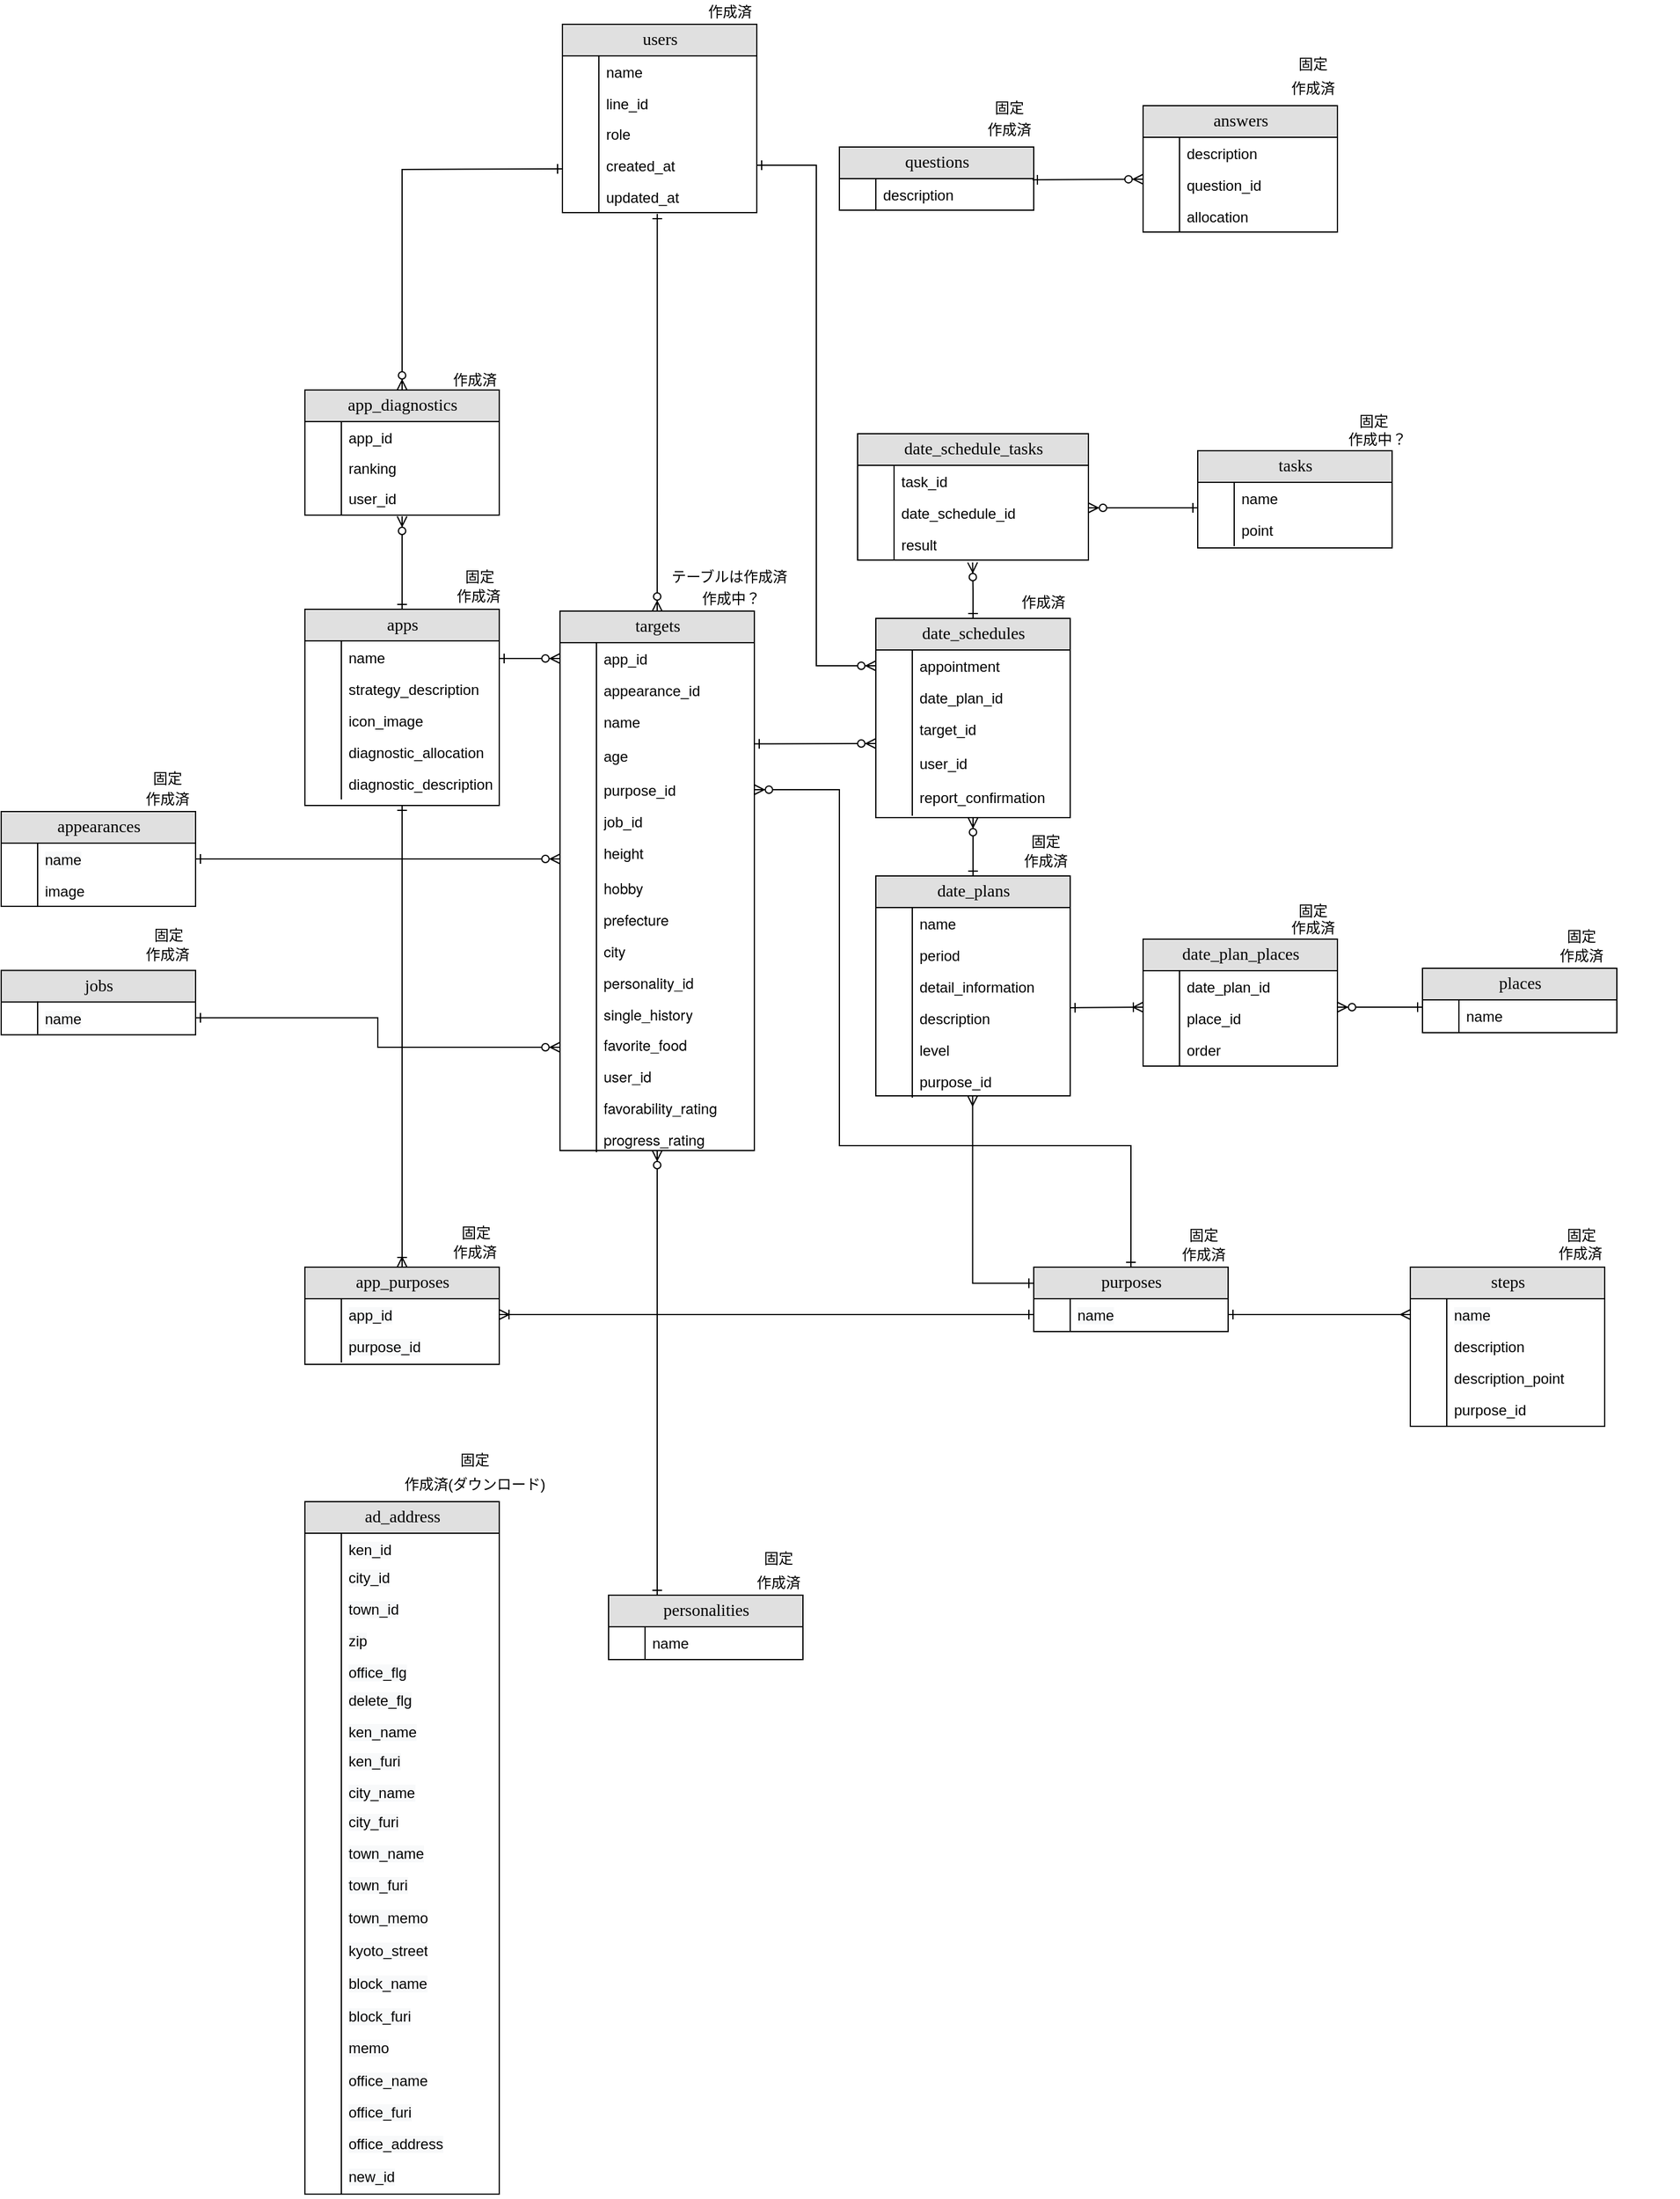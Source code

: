 <mxfile version="15.3.7" type="github">
  <diagram name="Page-1" id="e56a1550-8fbb-45ad-956c-1786394a9013">
    <mxGraphModel dx="2046" dy="614" grid="1" gridSize="10" guides="1" tooltips="1" connect="1" arrows="1" fold="1" page="1" pageScale="1" pageWidth="1100" pageHeight="850" background="none" math="0" shadow="0">
      <root>
        <mxCell id="0" />
        <mxCell id="1" parent="0" />
        <mxCell id="2e49270ec7c68f3f-80" value="users" style="swimlane;html=1;fontStyle=0;childLayout=stackLayout;horizontal=1;startSize=26;fillColor=#e0e0e0;horizontalStack=0;resizeParent=1;resizeLast=0;collapsible=1;marginBottom=0;swimlaneFillColor=#ffffff;align=center;rounded=0;shadow=0;comic=0;labelBackgroundColor=none;strokeWidth=1;fontFamily=Verdana;fontSize=14" parent="1" vertex="1">
          <mxGeometry x="232" y="37" width="160" height="155" as="geometry" />
        </mxCell>
        <mxCell id="2e49270ec7c68f3f-83" value="name" style="shape=partialRectangle;top=0;left=0;right=0;bottom=0;html=1;align=left;verticalAlign=top;fillColor=none;spacingLeft=34;spacingRight=4;whiteSpace=wrap;overflow=hidden;rotatable=0;points=[[0,0.5],[1,0.5]];portConstraint=eastwest;dropTarget=0;" parent="2e49270ec7c68f3f-80" vertex="1">
          <mxGeometry y="26" width="160" height="26" as="geometry" />
        </mxCell>
        <mxCell id="2e49270ec7c68f3f-84" value="" style="shape=partialRectangle;top=0;left=0;bottom=0;html=1;fillColor=none;align=left;verticalAlign=top;spacingLeft=4;spacingRight=4;whiteSpace=wrap;overflow=hidden;rotatable=0;points=[];portConstraint=eastwest;part=1;" parent="2e49270ec7c68f3f-83" vertex="1" connectable="0">
          <mxGeometry width="30" height="26" as="geometry" />
        </mxCell>
        <mxCell id="U_IIAZPZ_CKqvt8vAzjZ-7" value="line_id" style="shape=partialRectangle;top=0;left=0;right=0;bottom=0;html=1;align=left;verticalAlign=top;fillColor=none;spacingLeft=34;spacingRight=4;whiteSpace=wrap;overflow=hidden;rotatable=0;points=[[0,0.5],[1,0.5]];portConstraint=eastwest;dropTarget=0;" parent="2e49270ec7c68f3f-80" vertex="1">
          <mxGeometry y="52" width="160" height="25" as="geometry" />
        </mxCell>
        <mxCell id="U_IIAZPZ_CKqvt8vAzjZ-8" value="" style="shape=partialRectangle;top=0;left=0;bottom=0;html=1;fillColor=none;align=left;verticalAlign=top;spacingLeft=4;spacingRight=4;whiteSpace=wrap;overflow=hidden;rotatable=0;points=[];portConstraint=eastwest;part=1;" parent="U_IIAZPZ_CKqvt8vAzjZ-7" vertex="1" connectable="0">
          <mxGeometry width="30" height="25.886" as="geometry" />
        </mxCell>
        <mxCell id="4a-_96AIozx4s3AJGQaS-33" value="role" style="shape=partialRectangle;top=0;left=0;right=0;bottom=0;html=1;align=left;verticalAlign=top;fillColor=none;spacingLeft=34;spacingRight=4;whiteSpace=wrap;overflow=hidden;rotatable=0;points=[[0,0.5],[1,0.5]];portConstraint=eastwest;dropTarget=0;" parent="2e49270ec7c68f3f-80" vertex="1">
          <mxGeometry y="77" width="160" height="26" as="geometry" />
        </mxCell>
        <mxCell id="4a-_96AIozx4s3AJGQaS-34" value="" style="shape=partialRectangle;top=0;left=0;bottom=0;html=1;fillColor=none;align=left;verticalAlign=top;spacingLeft=4;spacingRight=4;whiteSpace=wrap;overflow=hidden;rotatable=0;points=[];portConstraint=eastwest;part=1;" parent="4a-_96AIozx4s3AJGQaS-33" vertex="1" connectable="0">
          <mxGeometry width="30" height="25.886" as="geometry" />
        </mxCell>
        <mxCell id="U_IIAZPZ_CKqvt8vAzjZ-3" value="created_at" style="shape=partialRectangle;top=0;left=0;right=0;bottom=0;html=1;align=left;verticalAlign=top;fillColor=none;spacingLeft=34;spacingRight=4;whiteSpace=wrap;overflow=hidden;rotatable=0;points=[[0,0.5],[1,0.5]];portConstraint=eastwest;dropTarget=0;" parent="2e49270ec7c68f3f-80" vertex="1">
          <mxGeometry y="103" width="160" height="26" as="geometry" />
        </mxCell>
        <mxCell id="U_IIAZPZ_CKqvt8vAzjZ-4" value="" style="shape=partialRectangle;top=0;left=0;bottom=0;html=1;fillColor=none;align=left;verticalAlign=top;spacingLeft=4;spacingRight=4;whiteSpace=wrap;overflow=hidden;rotatable=0;points=[];portConstraint=eastwest;part=1;" parent="U_IIAZPZ_CKqvt8vAzjZ-3" vertex="1" connectable="0">
          <mxGeometry width="30" height="26" as="geometry" />
        </mxCell>
        <mxCell id="U_IIAZPZ_CKqvt8vAzjZ-5" value="updated_at" style="shape=partialRectangle;top=0;left=0;right=0;bottom=0;html=1;align=left;verticalAlign=top;fillColor=none;spacingLeft=34;spacingRight=4;whiteSpace=wrap;overflow=hidden;rotatable=0;points=[[0,0.5],[1,0.5]];portConstraint=eastwest;dropTarget=0;" parent="2e49270ec7c68f3f-80" vertex="1">
          <mxGeometry y="129" width="160" height="26" as="geometry" />
        </mxCell>
        <mxCell id="U_IIAZPZ_CKqvt8vAzjZ-6" value="" style="shape=partialRectangle;top=0;left=0;bottom=0;html=1;fillColor=none;align=left;verticalAlign=top;spacingLeft=4;spacingRight=4;whiteSpace=wrap;overflow=hidden;rotatable=0;points=[];portConstraint=eastwest;part=1;" parent="U_IIAZPZ_CKqvt8vAzjZ-5" vertex="1" connectable="0">
          <mxGeometry width="30" height="26" as="geometry" />
        </mxCell>
        <mxCell id="4a-_96AIozx4s3AJGQaS-35" style="edgeStyle=orthogonalEdgeStyle;rounded=0;orthogonalLoop=1;jettySize=auto;html=1;exitX=0;exitY=0.5;exitDx=0;exitDy=0;entryX=0.5;entryY=0;entryDx=0;entryDy=0;fontSize=11;startArrow=ERone;startFill=0;endArrow=ERzeroToMany;endFill=1;endSize=6;strokeWidth=1;" parent="1" target="4a-_96AIozx4s3AJGQaS-13" edge="1">
          <mxGeometry relative="1" as="geometry">
            <mxPoint x="232" y="156" as="sourcePoint" />
          </mxGeometry>
        </mxCell>
        <mxCell id="4a-_96AIozx4s3AJGQaS-36" style="edgeStyle=orthogonalEdgeStyle;rounded=0;orthogonalLoop=1;jettySize=auto;html=1;exitX=1;exitY=0.5;exitDx=0;exitDy=0;entryX=0;entryY=0.5;entryDx=0;entryDy=0;fontSize=11;startArrow=ERone;startFill=0;endArrow=ERzeroToMany;endFill=1;endSize=6;strokeWidth=1;" parent="1" source="U_IIAZPZ_CKqvt8vAzjZ-3" target="P4efQdWENx2VInSaUyuK-15" edge="1">
          <mxGeometry relative="1" as="geometry" />
        </mxCell>
        <mxCell id="U_IIAZPZ_CKqvt8vAzjZ-9" value="targets" style="swimlane;html=1;fontStyle=0;childLayout=stackLayout;horizontal=1;startSize=26;fillColor=#e0e0e0;horizontalStack=0;resizeParent=1;resizeLast=0;collapsible=1;marginBottom=0;swimlaneFillColor=#ffffff;align=center;rounded=0;shadow=0;comic=0;labelBackgroundColor=none;strokeWidth=1;fontFamily=Verdana;fontSize=14" parent="1" vertex="1">
          <mxGeometry x="230" y="520" width="160" height="444" as="geometry" />
        </mxCell>
        <mxCell id="U_IIAZPZ_CKqvt8vAzjZ-12" value="app_id" style="shape=partialRectangle;top=0;left=0;right=0;bottom=0;html=1;align=left;verticalAlign=top;fillColor=none;spacingLeft=34;spacingRight=4;whiteSpace=wrap;overflow=hidden;rotatable=0;points=[[0,0.5],[1,0.5]];portConstraint=eastwest;dropTarget=0;" parent="U_IIAZPZ_CKqvt8vAzjZ-9" vertex="1">
          <mxGeometry y="26" width="160" height="26" as="geometry" />
        </mxCell>
        <mxCell id="U_IIAZPZ_CKqvt8vAzjZ-13" value="" style="shape=partialRectangle;top=0;left=0;bottom=0;html=1;fillColor=none;align=left;verticalAlign=top;spacingLeft=4;spacingRight=4;whiteSpace=wrap;overflow=hidden;rotatable=0;points=[];portConstraint=eastwest;part=1;" parent="U_IIAZPZ_CKqvt8vAzjZ-12" vertex="1" connectable="0">
          <mxGeometry width="30" height="26" as="geometry" />
        </mxCell>
        <mxCell id="U_IIAZPZ_CKqvt8vAzjZ-14" value="appearance_id" style="shape=partialRectangle;top=0;left=0;right=0;bottom=0;html=1;align=left;verticalAlign=top;fillColor=none;spacingLeft=34;spacingRight=4;whiteSpace=wrap;overflow=hidden;rotatable=0;points=[[0,0.5],[1,0.5]];portConstraint=eastwest;dropTarget=0;" parent="U_IIAZPZ_CKqvt8vAzjZ-9" vertex="1">
          <mxGeometry y="52" width="160" height="26" as="geometry" />
        </mxCell>
        <mxCell id="U_IIAZPZ_CKqvt8vAzjZ-15" value="" style="shape=partialRectangle;top=0;left=0;bottom=0;html=1;fillColor=none;align=left;verticalAlign=top;spacingLeft=4;spacingRight=4;whiteSpace=wrap;overflow=hidden;rotatable=0;points=[];portConstraint=eastwest;part=1;" parent="U_IIAZPZ_CKqvt8vAzjZ-14" vertex="1" connectable="0">
          <mxGeometry width="30" height="26" as="geometry" />
        </mxCell>
        <mxCell id="U_IIAZPZ_CKqvt8vAzjZ-18" value="" style="shape=partialRectangle;top=0;left=0;right=0;bottom=0;html=1;align=left;verticalAlign=top;fillColor=none;spacingLeft=34;spacingRight=4;whiteSpace=wrap;overflow=hidden;rotatable=0;points=[[0,0.5],[1,0.5]];portConstraint=eastwest;dropTarget=0;" parent="U_IIAZPZ_CKqvt8vAzjZ-9" vertex="1">
          <mxGeometry y="78" width="160" height="56" as="geometry" />
        </mxCell>
        <mxCell id="U_IIAZPZ_CKqvt8vAzjZ-19" value="" style="shape=partialRectangle;top=0;left=0;bottom=0;html=1;fillColor=none;align=left;verticalAlign=top;spacingLeft=4;spacingRight=4;whiteSpace=wrap;overflow=hidden;rotatable=0;points=[];portConstraint=eastwest;part=1;" parent="U_IIAZPZ_CKqvt8vAzjZ-18" vertex="1" connectable="0">
          <mxGeometry width="30" height="56" as="geometry" />
        </mxCell>
        <mxCell id="U_IIAZPZ_CKqvt8vAzjZ-20" value="age" style="shape=partialRectangle;top=0;left=0;right=0;bottom=0;html=1;align=left;verticalAlign=top;fillColor=none;spacingLeft=34;spacingRight=4;whiteSpace=wrap;overflow=hidden;rotatable=0;points=[[0,0.5],[1,0.5]];portConstraint=eastwest;dropTarget=0;" parent="1" vertex="1">
          <mxGeometry x="230" y="626" width="160" height="26" as="geometry" />
        </mxCell>
        <mxCell id="U_IIAZPZ_CKqvt8vAzjZ-21" value="" style="shape=partialRectangle;top=0;left=0;bottom=0;html=1;fillColor=none;align=left;verticalAlign=top;spacingLeft=4;spacingRight=4;whiteSpace=wrap;overflow=hidden;rotatable=0;points=[];portConstraint=eastwest;part=1;" parent="U_IIAZPZ_CKqvt8vAzjZ-20" vertex="1" connectable="0">
          <mxGeometry width="30" height="26" as="geometry" />
        </mxCell>
        <mxCell id="U_IIAZPZ_CKqvt8vAzjZ-22" value="purpose_id" style="shape=partialRectangle;top=0;left=0;right=0;bottom=0;html=1;align=left;verticalAlign=top;fillColor=none;spacingLeft=34;spacingRight=4;whiteSpace=wrap;overflow=hidden;rotatable=0;points=[[0,0.5],[1,0.5]];portConstraint=eastwest;dropTarget=0;" parent="1" vertex="1">
          <mxGeometry x="230" y="654" width="160" height="26" as="geometry" />
        </mxCell>
        <mxCell id="U_IIAZPZ_CKqvt8vAzjZ-23" value="" style="shape=partialRectangle;top=0;left=0;bottom=0;html=1;fillColor=none;align=left;verticalAlign=top;spacingLeft=4;spacingRight=4;whiteSpace=wrap;overflow=hidden;rotatable=0;points=[];portConstraint=eastwest;part=1;" parent="U_IIAZPZ_CKqvt8vAzjZ-22" vertex="1" connectable="0">
          <mxGeometry width="30" height="26" as="geometry" />
        </mxCell>
        <mxCell id="U_IIAZPZ_CKqvt8vAzjZ-24" value="job_id" style="shape=partialRectangle;top=0;left=0;right=0;bottom=0;html=1;align=left;verticalAlign=top;fillColor=none;spacingLeft=34;spacingRight=4;whiteSpace=wrap;overflow=hidden;rotatable=0;points=[[0,0.5],[1,0.5]];portConstraint=eastwest;dropTarget=0;" parent="1" vertex="1">
          <mxGeometry x="230" y="680" width="160" height="26" as="geometry" />
        </mxCell>
        <mxCell id="U_IIAZPZ_CKqvt8vAzjZ-25" value="" style="shape=partialRectangle;top=0;left=0;bottom=0;html=1;fillColor=none;align=left;verticalAlign=top;spacingLeft=4;spacingRight=4;whiteSpace=wrap;overflow=hidden;rotatable=0;points=[];portConstraint=eastwest;part=1;" parent="U_IIAZPZ_CKqvt8vAzjZ-24" vertex="1" connectable="0">
          <mxGeometry width="30" height="26" as="geometry" />
        </mxCell>
        <mxCell id="U_IIAZPZ_CKqvt8vAzjZ-26" value="height" style="shape=partialRectangle;top=0;left=0;right=0;bottom=0;html=1;align=left;verticalAlign=top;fillColor=none;spacingLeft=34;spacingRight=4;whiteSpace=wrap;overflow=hidden;rotatable=0;points=[[0,0.5],[1,0.5]];portConstraint=eastwest;dropTarget=0;" parent="1" vertex="1">
          <mxGeometry x="230" y="706" width="160" height="36" as="geometry" />
        </mxCell>
        <mxCell id="U_IIAZPZ_CKqvt8vAzjZ-27" value="" style="shape=partialRectangle;top=0;left=0;bottom=0;html=1;fillColor=none;align=left;verticalAlign=top;spacingLeft=4;spacingRight=4;whiteSpace=wrap;overflow=hidden;rotatable=0;points=[];portConstraint=eastwest;part=1;" parent="U_IIAZPZ_CKqvt8vAzjZ-26" vertex="1" connectable="0">
          <mxGeometry width="30" height="25.886" as="geometry" />
        </mxCell>
        <mxCell id="U_IIAZPZ_CKqvt8vAzjZ-28" value="&lt;p class=&quot;p1&quot; style=&quot;margin: 0px ; font-stretch: normal ; line-height: normal ; font-family: &amp;#34;helvetica neue&amp;#34;&quot;&gt;hobby&lt;/p&gt;" style="shape=partialRectangle;top=0;left=0;right=0;bottom=0;html=1;align=left;verticalAlign=top;fillColor=none;spacingLeft=34;spacingRight=4;whiteSpace=wrap;overflow=hidden;rotatable=0;points=[[0,0.5],[1,0.5]];portConstraint=eastwest;dropTarget=0;" parent="1" vertex="1">
          <mxGeometry x="230" y="732" width="160" height="36" as="geometry" />
        </mxCell>
        <mxCell id="U_IIAZPZ_CKqvt8vAzjZ-29" value="" style="shape=partialRectangle;top=0;left=0;bottom=0;html=1;fillColor=none;align=left;verticalAlign=top;spacingLeft=4;spacingRight=4;whiteSpace=wrap;overflow=hidden;rotatable=0;points=[];portConstraint=eastwest;part=1;" parent="U_IIAZPZ_CKqvt8vAzjZ-28" vertex="1" connectable="0">
          <mxGeometry width="30" height="25.886" as="geometry" />
        </mxCell>
        <mxCell id="U_IIAZPZ_CKqvt8vAzjZ-34" value="&lt;p class=&quot;p1&quot; style=&quot;margin: 0px ; font-stretch: normal ; line-height: normal&quot;&gt;&lt;font face=&quot;helvetica neue&quot;&gt;personality_id&lt;/font&gt;&lt;br&gt;&lt;/p&gt;" style="shape=partialRectangle;top=0;left=0;right=0;bottom=0;html=1;align=left;verticalAlign=top;fillColor=none;spacingLeft=34;spacingRight=4;whiteSpace=wrap;overflow=hidden;rotatable=0;points=[[0,0.5],[1,0.5]];portConstraint=eastwest;dropTarget=0;" parent="1" vertex="1">
          <mxGeometry x="230" y="810" width="160" height="36" as="geometry" />
        </mxCell>
        <mxCell id="U_IIAZPZ_CKqvt8vAzjZ-35" value="" style="shape=partialRectangle;top=0;left=0;bottom=0;html=1;fillColor=none;align=left;verticalAlign=top;spacingLeft=4;spacingRight=4;whiteSpace=wrap;overflow=hidden;rotatable=0;points=[];portConstraint=eastwest;part=1;" parent="U_IIAZPZ_CKqvt8vAzjZ-34" vertex="1" connectable="0">
          <mxGeometry width="30" height="25.886" as="geometry" />
        </mxCell>
        <mxCell id="U_IIAZPZ_CKqvt8vAzjZ-36" value="&lt;p class=&quot;p1&quot; style=&quot;margin: 0px ; font-stretch: normal ; line-height: normal&quot;&gt;&lt;font face=&quot;helvetica neue&quot;&gt;single_history&lt;/font&gt;&lt;br&gt;&lt;/p&gt;" style="shape=partialRectangle;top=0;left=0;right=0;bottom=0;html=1;align=left;verticalAlign=top;fillColor=none;spacingLeft=34;spacingRight=4;whiteSpace=wrap;overflow=hidden;rotatable=0;points=[[0,0.5],[1,0.5]];portConstraint=eastwest;dropTarget=0;" parent="1" vertex="1">
          <mxGeometry x="230" y="836" width="160" height="36" as="geometry" />
        </mxCell>
        <mxCell id="U_IIAZPZ_CKqvt8vAzjZ-37" value="" style="shape=partialRectangle;top=0;left=0;bottom=0;html=1;fillColor=none;align=left;verticalAlign=top;spacingLeft=4;spacingRight=4;whiteSpace=wrap;overflow=hidden;rotatable=0;points=[];portConstraint=eastwest;part=1;" parent="U_IIAZPZ_CKqvt8vAzjZ-36" vertex="1" connectable="0">
          <mxGeometry width="30" height="25.886" as="geometry" />
        </mxCell>
        <mxCell id="u8cXeZXo8G7gB1rvISuo-1" value="&lt;p class=&quot;p1&quot; style=&quot;margin: 0px ; font-stretch: normal ; line-height: normal&quot;&gt;&lt;font face=&quot;helvetica neue&quot;&gt;favorite_food&lt;/font&gt;&lt;/p&gt;" style="shape=partialRectangle;top=0;left=0;right=0;bottom=0;html=1;align=left;verticalAlign=top;fillColor=none;spacingLeft=34;spacingRight=4;whiteSpace=wrap;overflow=hidden;rotatable=0;points=[[0,0.5],[1,0.5]];portConstraint=eastwest;dropTarget=0;" parent="1" vertex="1">
          <mxGeometry x="230" y="861" width="160" height="36" as="geometry" />
        </mxCell>
        <mxCell id="u8cXeZXo8G7gB1rvISuo-2" value="" style="shape=partialRectangle;top=0;left=0;bottom=0;html=1;fillColor=none;align=left;verticalAlign=top;spacingLeft=4;spacingRight=4;whiteSpace=wrap;overflow=hidden;rotatable=0;points=[];portConstraint=eastwest;part=1;" parent="u8cXeZXo8G7gB1rvISuo-1" vertex="1" connectable="0">
          <mxGeometry width="30" height="25.886" as="geometry" />
        </mxCell>
        <mxCell id="u8cXeZXo8G7gB1rvISuo-3" value="&lt;p class=&quot;p1&quot; style=&quot;margin: 0px ; font-stretch: normal ; line-height: normal&quot;&gt;&lt;font face=&quot;helvetica neue&quot;&gt;user_id&lt;/font&gt;&lt;/p&gt;" style="shape=partialRectangle;top=0;left=0;right=0;bottom=0;html=1;align=left;verticalAlign=top;fillColor=none;spacingLeft=34;spacingRight=4;whiteSpace=wrap;overflow=hidden;rotatable=0;points=[[0,0.5],[1,0.5]];portConstraint=eastwest;dropTarget=0;" parent="1" vertex="1">
          <mxGeometry x="230" y="887" width="160" height="36" as="geometry" />
        </mxCell>
        <mxCell id="u8cXeZXo8G7gB1rvISuo-4" value="" style="shape=partialRectangle;top=0;left=0;bottom=0;html=1;fillColor=none;align=left;verticalAlign=top;spacingLeft=4;spacingRight=4;whiteSpace=wrap;overflow=hidden;rotatable=0;points=[];portConstraint=eastwest;part=1;" parent="u8cXeZXo8G7gB1rvISuo-3" vertex="1" connectable="0">
          <mxGeometry width="30" height="25.886" as="geometry" />
        </mxCell>
        <mxCell id="U_IIAZPZ_CKqvt8vAzjZ-16" value="name" style="shape=partialRectangle;top=0;left=0;right=0;bottom=0;html=1;align=left;verticalAlign=top;fillColor=none;spacingLeft=34;spacingRight=4;whiteSpace=wrap;overflow=hidden;rotatable=0;points=[[0,0.5],[1,0.5]];portConstraint=eastwest;dropTarget=0;" parent="1" vertex="1">
          <mxGeometry x="230" y="598" width="160" height="26" as="geometry" />
        </mxCell>
        <mxCell id="U_IIAZPZ_CKqvt8vAzjZ-17" value="" style="shape=partialRectangle;top=0;left=0;bottom=0;html=1;fillColor=none;align=left;verticalAlign=top;spacingLeft=4;spacingRight=4;whiteSpace=wrap;overflow=hidden;rotatable=0;points=[];portConstraint=eastwest;part=1;" parent="U_IIAZPZ_CKqvt8vAzjZ-16" vertex="1" connectable="0">
          <mxGeometry width="30" height="26" as="geometry" />
        </mxCell>
        <mxCell id="U2G-_PZbIe9DehCuMmDc-56" style="edgeStyle=orthogonalEdgeStyle;rounded=0;orthogonalLoop=1;jettySize=auto;html=1;exitX=0.5;exitY=0;exitDx=0;exitDy=0;startArrow=ERone;startFill=0;endArrow=ERzeroToMany;endFill=1;" parent="1" source="P4efQdWENx2VInSaUyuK-12" edge="1">
          <mxGeometry relative="1" as="geometry">
            <mxPoint x="569.667" y="480" as="targetPoint" />
          </mxGeometry>
        </mxCell>
        <mxCell id="P4efQdWENx2VInSaUyuK-12" value="date_schedules" style="swimlane;html=1;fontStyle=0;childLayout=stackLayout;horizontal=1;startSize=26;fillColor=#e0e0e0;horizontalStack=0;resizeParent=1;resizeLast=0;collapsible=1;marginBottom=0;swimlaneFillColor=#ffffff;align=center;rounded=0;shadow=0;comic=0;labelBackgroundColor=none;strokeWidth=1;fontFamily=Verdana;fontSize=14" parent="1" vertex="1">
          <mxGeometry x="490" y="526" width="160" height="164" as="geometry" />
        </mxCell>
        <mxCell id="P4efQdWENx2VInSaUyuK-15" value="appointment" style="shape=partialRectangle;top=0;left=0;right=0;bottom=0;html=1;align=left;verticalAlign=top;fillColor=none;spacingLeft=34;spacingRight=4;whiteSpace=wrap;overflow=hidden;rotatable=0;points=[[0,0.5],[1,0.5]];portConstraint=eastwest;dropTarget=0;" parent="P4efQdWENx2VInSaUyuK-12" vertex="1">
          <mxGeometry y="26" width="160" height="26" as="geometry" />
        </mxCell>
        <mxCell id="P4efQdWENx2VInSaUyuK-16" value="" style="shape=partialRectangle;top=0;left=0;bottom=0;html=1;fillColor=none;align=left;verticalAlign=top;spacingLeft=4;spacingRight=4;whiteSpace=wrap;overflow=hidden;rotatable=0;points=[];portConstraint=eastwest;part=1;" parent="P4efQdWENx2VInSaUyuK-15" vertex="1" connectable="0">
          <mxGeometry width="30" height="26" as="geometry" />
        </mxCell>
        <mxCell id="fdWaYFI0qnyTR5igIjWM-53" value="date_plan_id" style="shape=partialRectangle;top=0;left=0;right=0;bottom=0;html=1;align=left;verticalAlign=top;fillColor=none;spacingLeft=34;spacingRight=4;whiteSpace=wrap;overflow=hidden;rotatable=0;points=[[0,0.5],[1,0.5]];portConstraint=eastwest;dropTarget=0;" parent="P4efQdWENx2VInSaUyuK-12" vertex="1">
          <mxGeometry y="52" width="160" height="26" as="geometry" />
        </mxCell>
        <mxCell id="fdWaYFI0qnyTR5igIjWM-54" value="" style="shape=partialRectangle;top=0;left=0;bottom=0;html=1;fillColor=none;align=left;verticalAlign=top;spacingLeft=4;spacingRight=4;whiteSpace=wrap;overflow=hidden;rotatable=0;points=[];portConstraint=eastwest;part=1;" parent="fdWaYFI0qnyTR5igIjWM-53" vertex="1" connectable="0">
          <mxGeometry width="30" height="26" as="geometry" />
        </mxCell>
        <mxCell id="fdWaYFI0qnyTR5igIjWM-57" value="target_id" style="shape=partialRectangle;top=0;left=0;right=0;bottom=0;html=1;align=left;verticalAlign=top;fillColor=none;spacingLeft=34;spacingRight=4;whiteSpace=wrap;overflow=hidden;rotatable=0;points=[[0,0.5],[1,0.5]];portConstraint=eastwest;dropTarget=0;" parent="P4efQdWENx2VInSaUyuK-12" vertex="1">
          <mxGeometry y="78" width="160" height="28" as="geometry" />
        </mxCell>
        <mxCell id="fdWaYFI0qnyTR5igIjWM-58" value="" style="shape=partialRectangle;top=0;left=0;bottom=0;html=1;fillColor=none;align=left;verticalAlign=top;spacingLeft=4;spacingRight=4;whiteSpace=wrap;overflow=hidden;rotatable=0;points=[];portConstraint=eastwest;part=1;" parent="fdWaYFI0qnyTR5igIjWM-57" vertex="1" connectable="0">
          <mxGeometry width="30" height="28" as="geometry" />
        </mxCell>
        <mxCell id="4a-_96AIozx4s3AJGQaS-11" value="user_id" style="shape=partialRectangle;top=0;left=0;right=0;bottom=0;html=1;align=left;verticalAlign=top;fillColor=none;spacingLeft=34;spacingRight=4;whiteSpace=wrap;overflow=hidden;rotatable=0;points=[[0,0.5],[1,0.5]];portConstraint=eastwest;dropTarget=0;" parent="P4efQdWENx2VInSaUyuK-12" vertex="1">
          <mxGeometry y="106" width="160" height="28" as="geometry" />
        </mxCell>
        <mxCell id="4a-_96AIozx4s3AJGQaS-12" value="" style="shape=partialRectangle;top=0;left=0;bottom=0;html=1;fillColor=none;align=left;verticalAlign=top;spacingLeft=4;spacingRight=4;whiteSpace=wrap;overflow=hidden;rotatable=0;points=[];portConstraint=eastwest;part=1;" parent="4a-_96AIozx4s3AJGQaS-11" vertex="1" connectable="0">
          <mxGeometry width="30" height="28" as="geometry" />
        </mxCell>
        <mxCell id="U2G-_PZbIe9DehCuMmDc-14" value="report_confirmation" style="shape=partialRectangle;top=0;left=0;right=0;bottom=0;html=1;align=left;verticalAlign=top;fillColor=none;spacingLeft=34;spacingRight=4;whiteSpace=wrap;overflow=hidden;rotatable=0;points=[[0,0.5],[1,0.5]];portConstraint=eastwest;dropTarget=0;" parent="P4efQdWENx2VInSaUyuK-12" vertex="1">
          <mxGeometry y="134" width="160" height="28" as="geometry" />
        </mxCell>
        <mxCell id="U2G-_PZbIe9DehCuMmDc-15" value="" style="shape=partialRectangle;top=0;left=0;bottom=0;html=1;fillColor=none;align=left;verticalAlign=top;spacingLeft=4;spacingRight=4;whiteSpace=wrap;overflow=hidden;rotatable=0;points=[];portConstraint=eastwest;part=1;" parent="U2G-_PZbIe9DehCuMmDc-14" vertex="1" connectable="0">
          <mxGeometry width="30" height="28" as="geometry" />
        </mxCell>
        <mxCell id="P4efQdWENx2VInSaUyuK-26" value="apps" style="swimlane;html=1;fontStyle=0;childLayout=stackLayout;horizontal=1;startSize=26;fillColor=#e0e0e0;horizontalStack=0;resizeParent=1;resizeLast=0;collapsible=1;marginBottom=0;swimlaneFillColor=#ffffff;align=center;rounded=0;shadow=0;comic=0;labelBackgroundColor=none;strokeWidth=1;fontFamily=Verdana;fontSize=14" parent="1" vertex="1">
          <mxGeometry x="20" y="518.5" width="160" height="161.5" as="geometry" />
        </mxCell>
        <mxCell id="P4efQdWENx2VInSaUyuK-29" value="name" style="shape=partialRectangle;top=0;left=0;right=0;bottom=0;html=1;align=left;verticalAlign=top;fillColor=none;spacingLeft=34;spacingRight=4;whiteSpace=wrap;overflow=hidden;rotatable=0;points=[[0,0.5],[1,0.5]];portConstraint=eastwest;dropTarget=0;" parent="P4efQdWENx2VInSaUyuK-26" vertex="1">
          <mxGeometry y="26" width="160" height="26" as="geometry" />
        </mxCell>
        <mxCell id="P4efQdWENx2VInSaUyuK-30" value="" style="shape=partialRectangle;top=0;left=0;bottom=0;html=1;fillColor=none;align=left;verticalAlign=top;spacingLeft=4;spacingRight=4;whiteSpace=wrap;overflow=hidden;rotatable=0;points=[];portConstraint=eastwest;part=1;" parent="P4efQdWENx2VInSaUyuK-29" vertex="1" connectable="0">
          <mxGeometry width="30" height="26" as="geometry" />
        </mxCell>
        <mxCell id="6YnLSuV3wM51PPYqu2_4-14" value="strategy_description" style="shape=partialRectangle;top=0;left=0;right=0;bottom=0;html=1;align=left;verticalAlign=top;fillColor=none;spacingLeft=34;spacingRight=4;whiteSpace=wrap;overflow=hidden;rotatable=0;points=[[0,0.5],[1,0.5]];portConstraint=eastwest;dropTarget=0;" parent="P4efQdWENx2VInSaUyuK-26" vertex="1">
          <mxGeometry y="52" width="160" height="26" as="geometry" />
        </mxCell>
        <mxCell id="6YnLSuV3wM51PPYqu2_4-15" value="" style="shape=partialRectangle;top=0;left=0;bottom=0;html=1;fillColor=none;align=left;verticalAlign=top;spacingLeft=4;spacingRight=4;whiteSpace=wrap;overflow=hidden;rotatable=0;points=[];portConstraint=eastwest;part=1;" parent="6YnLSuV3wM51PPYqu2_4-14" vertex="1" connectable="0">
          <mxGeometry width="30" height="26" as="geometry" />
        </mxCell>
        <mxCell id="6YnLSuV3wM51PPYqu2_4-16" value="icon_image" style="shape=partialRectangle;top=0;left=0;right=0;bottom=0;html=1;align=left;verticalAlign=top;fillColor=none;spacingLeft=34;spacingRight=4;whiteSpace=wrap;overflow=hidden;rotatable=0;points=[[0,0.5],[1,0.5]];portConstraint=eastwest;dropTarget=0;" parent="P4efQdWENx2VInSaUyuK-26" vertex="1">
          <mxGeometry y="78" width="160" height="25" as="geometry" />
        </mxCell>
        <mxCell id="6YnLSuV3wM51PPYqu2_4-17" value="" style="shape=partialRectangle;top=0;left=0;bottom=0;html=1;fillColor=none;align=left;verticalAlign=top;spacingLeft=4;spacingRight=4;whiteSpace=wrap;overflow=hidden;rotatable=0;points=[];portConstraint=eastwest;part=1;" parent="6YnLSuV3wM51PPYqu2_4-16" vertex="1" connectable="0">
          <mxGeometry width="30" height="26" as="geometry" />
        </mxCell>
        <mxCell id="P4efQdWENx2VInSaUyuK-33" value="steps" style="swimlane;html=1;fontStyle=0;childLayout=stackLayout;horizontal=1;startSize=26;fillColor=#e0e0e0;horizontalStack=0;resizeParent=1;resizeLast=0;collapsible=1;marginBottom=0;swimlaneFillColor=#ffffff;align=center;rounded=0;shadow=0;comic=0;labelBackgroundColor=none;strokeWidth=1;fontFamily=Verdana;fontSize=14" parent="1" vertex="1">
          <mxGeometry x="930" y="1060" width="160" height="131" as="geometry" />
        </mxCell>
        <mxCell id="P4efQdWENx2VInSaUyuK-41" value="&lt;span style=&quot;color: rgb(0 , 0 , 0) ; font-family: &amp;#34;helvetica&amp;#34; ; font-size: 12px ; font-style: normal ; font-weight: 400 ; letter-spacing: normal ; text-align: left ; text-indent: 0px ; text-transform: none ; word-spacing: 0px ; background-color: rgb(248 , 249 , 250) ; display: inline ; float: none&quot;&gt;name&lt;/span&gt;" style="shape=partialRectangle;top=0;left=0;right=0;bottom=0;html=1;align=left;verticalAlign=top;fillColor=none;spacingLeft=34;spacingRight=4;whiteSpace=wrap;overflow=hidden;rotatable=0;points=[[0,0.5],[1,0.5]];portConstraint=eastwest;dropTarget=0;" parent="P4efQdWENx2VInSaUyuK-33" vertex="1">
          <mxGeometry y="26" width="160" height="26" as="geometry" />
        </mxCell>
        <mxCell id="P4efQdWENx2VInSaUyuK-42" value="" style="shape=partialRectangle;top=0;left=0;bottom=0;html=1;fillColor=none;align=left;verticalAlign=top;spacingLeft=4;spacingRight=4;whiteSpace=wrap;overflow=hidden;rotatable=0;points=[];portConstraint=eastwest;part=1;" parent="P4efQdWENx2VInSaUyuK-41" vertex="1" connectable="0">
          <mxGeometry width="30" height="26" as="geometry" />
        </mxCell>
        <mxCell id="fdWaYFI0qnyTR5igIjWM-28" value="&lt;font face=&quot;helvetica&quot;&gt;description&lt;/font&gt;" style="shape=partialRectangle;top=0;left=0;right=0;bottom=0;html=1;align=left;verticalAlign=top;fillColor=none;spacingLeft=34;spacingRight=4;whiteSpace=wrap;overflow=hidden;rotatable=0;points=[[0,0.5],[1,0.5]];portConstraint=eastwest;dropTarget=0;" parent="P4efQdWENx2VInSaUyuK-33" vertex="1">
          <mxGeometry y="52" width="160" height="26" as="geometry" />
        </mxCell>
        <mxCell id="fdWaYFI0qnyTR5igIjWM-29" value="" style="shape=partialRectangle;top=0;left=0;bottom=0;html=1;fillColor=none;align=left;verticalAlign=top;spacingLeft=4;spacingRight=4;whiteSpace=wrap;overflow=hidden;rotatable=0;points=[];portConstraint=eastwest;part=1;" parent="fdWaYFI0qnyTR5igIjWM-28" vertex="1" connectable="0">
          <mxGeometry width="30" height="26" as="geometry" />
        </mxCell>
        <mxCell id="P4efQdWENx2VInSaUyuK-38" value="&lt;span style=&quot;font-family: &amp;#34;helvetica&amp;#34;&quot;&gt;description_point&lt;/span&gt;" style="shape=partialRectangle;top=0;left=0;right=0;bottom=0;html=1;align=left;verticalAlign=top;fillColor=none;spacingLeft=34;spacingRight=4;whiteSpace=wrap;overflow=hidden;rotatable=0;points=[[0,0.5],[1,0.5]];portConstraint=eastwest;dropTarget=0;" parent="P4efQdWENx2VInSaUyuK-33" vertex="1">
          <mxGeometry y="78" width="160" height="26" as="geometry" />
        </mxCell>
        <mxCell id="P4efQdWENx2VInSaUyuK-39" value="" style="shape=partialRectangle;top=0;left=0;bottom=0;html=1;fillColor=none;align=left;verticalAlign=top;spacingLeft=4;spacingRight=4;whiteSpace=wrap;overflow=hidden;rotatable=0;points=[];portConstraint=eastwest;part=1;" parent="P4efQdWENx2VInSaUyuK-38" vertex="1" connectable="0">
          <mxGeometry width="30" height="26" as="geometry" />
        </mxCell>
        <mxCell id="VrGGSzT6-_kBG3vxo8Wm-1" value="questions" style="swimlane;html=1;fontStyle=0;childLayout=stackLayout;horizontal=1;startSize=26;fillColor=#e0e0e0;horizontalStack=0;resizeParent=1;resizeLast=0;collapsible=1;marginBottom=0;swimlaneFillColor=#ffffff;align=center;rounded=0;shadow=0;comic=0;labelBackgroundColor=none;strokeWidth=1;fontFamily=Verdana;fontSize=14" parent="1" vertex="1">
          <mxGeometry x="460" y="138" width="160" height="52" as="geometry" />
        </mxCell>
        <mxCell id="VrGGSzT6-_kBG3vxo8Wm-2" value="description" style="shape=partialRectangle;top=0;left=0;right=0;bottom=0;html=1;align=left;verticalAlign=top;fillColor=none;spacingLeft=34;spacingRight=4;whiteSpace=wrap;overflow=hidden;rotatable=0;points=[[0,0.5],[1,0.5]];portConstraint=eastwest;dropTarget=0;" parent="VrGGSzT6-_kBG3vxo8Wm-1" vertex="1">
          <mxGeometry y="26" width="160" height="25" as="geometry" />
        </mxCell>
        <mxCell id="VrGGSzT6-_kBG3vxo8Wm-3" value="" style="shape=partialRectangle;top=0;left=0;bottom=0;html=1;fillColor=none;align=left;verticalAlign=top;spacingLeft=4;spacingRight=4;whiteSpace=wrap;overflow=hidden;rotatable=0;points=[];portConstraint=eastwest;part=1;" parent="VrGGSzT6-_kBG3vxo8Wm-2" vertex="1" connectable="0">
          <mxGeometry width="30" height="26" as="geometry" />
        </mxCell>
        <mxCell id="VrGGSzT6-_kBG3vxo8Wm-8" value="answers" style="swimlane;html=1;fontStyle=0;childLayout=stackLayout;horizontal=1;startSize=26;fillColor=#e0e0e0;horizontalStack=0;resizeParent=1;resizeLast=0;collapsible=1;marginBottom=0;swimlaneFillColor=#ffffff;align=center;rounded=0;shadow=0;comic=0;labelBackgroundColor=none;strokeWidth=1;fontFamily=Verdana;fontSize=14" parent="1" vertex="1">
          <mxGeometry x="710" y="104" width="160" height="104" as="geometry" />
        </mxCell>
        <mxCell id="VrGGSzT6-_kBG3vxo8Wm-11" value="description" style="shape=partialRectangle;top=0;left=0;right=0;bottom=0;html=1;align=left;verticalAlign=top;fillColor=none;spacingLeft=34;spacingRight=4;whiteSpace=wrap;overflow=hidden;rotatable=0;points=[[0,0.5],[1,0.5]];portConstraint=eastwest;dropTarget=0;" parent="VrGGSzT6-_kBG3vxo8Wm-8" vertex="1">
          <mxGeometry y="26" width="160" height="26" as="geometry" />
        </mxCell>
        <mxCell id="VrGGSzT6-_kBG3vxo8Wm-12" value="" style="shape=partialRectangle;top=0;left=0;bottom=0;html=1;fillColor=none;align=left;verticalAlign=top;spacingLeft=4;spacingRight=4;whiteSpace=wrap;overflow=hidden;rotatable=0;points=[];portConstraint=eastwest;part=1;" parent="VrGGSzT6-_kBG3vxo8Wm-11" vertex="1" connectable="0">
          <mxGeometry width="30" height="26" as="geometry" />
        </mxCell>
        <mxCell id="6YnLSuV3wM51PPYqu2_4-3" value="question_id" style="shape=partialRectangle;top=0;left=0;right=0;bottom=0;html=1;align=left;verticalAlign=top;fillColor=none;spacingLeft=34;spacingRight=4;whiteSpace=wrap;overflow=hidden;rotatable=0;points=[[0,0.5],[1,0.5]];portConstraint=eastwest;dropTarget=0;" parent="VrGGSzT6-_kBG3vxo8Wm-8" vertex="1">
          <mxGeometry y="52" width="160" height="26" as="geometry" />
        </mxCell>
        <mxCell id="6YnLSuV3wM51PPYqu2_4-4" value="" style="shape=partialRectangle;top=0;left=0;bottom=0;html=1;fillColor=none;align=left;verticalAlign=top;spacingLeft=4;spacingRight=4;whiteSpace=wrap;overflow=hidden;rotatable=0;points=[];portConstraint=eastwest;part=1;" parent="6YnLSuV3wM51PPYqu2_4-3" vertex="1" connectable="0">
          <mxGeometry width="30" height="26" as="geometry" />
        </mxCell>
        <mxCell id="6YnLSuV3wM51PPYqu2_4-7" value="allocation" style="shape=partialRectangle;top=0;left=0;right=0;bottom=0;html=1;align=left;verticalAlign=top;fillColor=none;spacingLeft=34;spacingRight=4;whiteSpace=wrap;overflow=hidden;rotatable=0;points=[[0,0.5],[1,0.5]];portConstraint=eastwest;dropTarget=0;" parent="VrGGSzT6-_kBG3vxo8Wm-8" vertex="1">
          <mxGeometry y="78" width="160" height="26" as="geometry" />
        </mxCell>
        <mxCell id="6YnLSuV3wM51PPYqu2_4-8" value="" style="shape=partialRectangle;top=0;left=0;bottom=0;html=1;fillColor=none;align=left;verticalAlign=top;spacingLeft=4;spacingRight=4;whiteSpace=wrap;overflow=hidden;rotatable=0;points=[];portConstraint=eastwest;part=1;" parent="6YnLSuV3wM51PPYqu2_4-7" vertex="1" connectable="0">
          <mxGeometry width="30" height="26" as="geometry" />
        </mxCell>
        <mxCell id="6YnLSuV3wM51PPYqu2_4-12" value="" style="endArrow=ERzeroToMany;html=1;rounded=0;startArrow=ERone;startFill=0;endFill=1;entryX=0;entryY=1;entryDx=0;entryDy=0;entryPerimeter=0;" parent="1" edge="1">
          <mxGeometry relative="1" as="geometry">
            <mxPoint x="619" y="165" as="sourcePoint" />
            <mxPoint x="710" y="164.5" as="targetPoint" />
          </mxGeometry>
        </mxCell>
        <mxCell id="fdWaYFI0qnyTR5igIjWM-48" value="" style="edgeStyle=orthogonalEdgeStyle;rounded=0;orthogonalLoop=1;jettySize=auto;html=1;startArrow=ERone;startFill=0;endArrow=ERzeroToMany;endFill=1;entryX=0;entryY=0.5;entryDx=0;entryDy=0;" parent="1" target="U_IIAZPZ_CKqvt8vAzjZ-12" edge="1">
          <mxGeometry relative="1" as="geometry">
            <mxPoint x="180" y="559" as="sourcePoint" />
            <Array as="points">
              <mxPoint x="180" y="559" />
            </Array>
          </mxGeometry>
        </mxCell>
        <mxCell id="fdWaYFI0qnyTR5igIjWM-49" value="" style="edgeStyle=orthogonalEdgeStyle;rounded=0;orthogonalLoop=1;jettySize=auto;html=1;startArrow=ERone;startFill=0;endArrow=ERzeroToMany;endFill=1;entryX=0.5;entryY=0;entryDx=0;entryDy=0;exitX=0.488;exitY=1.038;exitDx=0;exitDy=0;exitPerimeter=0;" parent="1" source="U_IIAZPZ_CKqvt8vAzjZ-5" target="U_IIAZPZ_CKqvt8vAzjZ-9" edge="1">
          <mxGeometry relative="1" as="geometry">
            <mxPoint x="310" y="195" as="sourcePoint" />
            <mxPoint x="310" y="515" as="targetPoint" />
            <Array as="points" />
          </mxGeometry>
        </mxCell>
        <mxCell id="fdWaYFI0qnyTR5igIjWM-74" value="&lt;p class=&quot;p1&quot; style=&quot;margin: 0px ; font-stretch: normal ; line-height: normal&quot;&gt;&lt;font face=&quot;helvetica neue&quot;&gt;favorability_rating&lt;/font&gt;&lt;/p&gt;" style="shape=partialRectangle;top=0;left=0;right=0;bottom=0;html=1;align=left;verticalAlign=top;fillColor=none;spacingLeft=34;spacingRight=4;whiteSpace=wrap;overflow=hidden;rotatable=0;points=[[0,0.5],[1,0.5]];portConstraint=eastwest;dropTarget=0;" parent="1" vertex="1">
          <mxGeometry x="230" y="913" width="160" height="36" as="geometry" />
        </mxCell>
        <mxCell id="fdWaYFI0qnyTR5igIjWM-75" value="" style="shape=partialRectangle;top=0;left=0;bottom=0;html=1;fillColor=none;align=left;verticalAlign=top;spacingLeft=4;spacingRight=4;whiteSpace=wrap;overflow=hidden;rotatable=0;points=[];portConstraint=eastwest;part=1;" parent="fdWaYFI0qnyTR5igIjWM-74" vertex="1" connectable="0">
          <mxGeometry width="30" height="25.886" as="geometry" />
        </mxCell>
        <mxCell id="fdWaYFI0qnyTR5igIjWM-76" value="&lt;p class=&quot;p1&quot; style=&quot;margin: 0px ; font-stretch: normal ; line-height: normal&quot;&gt;&lt;font face=&quot;helvetica neue&quot;&gt;progress_rating&lt;/font&gt;&lt;/p&gt;" style="shape=partialRectangle;top=0;left=0;right=0;bottom=0;html=1;align=left;verticalAlign=top;fillColor=none;spacingLeft=34;spacingRight=4;whiteSpace=wrap;overflow=hidden;rotatable=0;points=[[0,0.5],[1,0.5]];portConstraint=eastwest;dropTarget=0;" parent="1" vertex="1">
          <mxGeometry x="230" y="939" width="160" height="36" as="geometry" />
        </mxCell>
        <mxCell id="fdWaYFI0qnyTR5igIjWM-77" value="" style="shape=partialRectangle;top=0;left=0;bottom=0;html=1;fillColor=none;align=left;verticalAlign=top;spacingLeft=4;spacingRight=4;whiteSpace=wrap;overflow=hidden;rotatable=0;points=[];portConstraint=eastwest;part=1;" parent="fdWaYFI0qnyTR5igIjWM-76" vertex="1" connectable="0">
          <mxGeometry width="30" height="25.886" as="geometry" />
        </mxCell>
        <mxCell id="4a-_96AIozx4s3AJGQaS-3" value="" style="endArrow=ERzeroToMany;html=1;rounded=0;startArrow=ERone;startFill=0;endFill=1;" parent="1" edge="1">
          <mxGeometry relative="1" as="geometry">
            <mxPoint x="390" y="629.29" as="sourcePoint" />
            <mxPoint x="490" y="629.0" as="targetPoint" />
          </mxGeometry>
        </mxCell>
        <mxCell id="4a-_96AIozx4s3AJGQaS-13" value="app_diagnostics" style="swimlane;html=1;fontStyle=0;childLayout=stackLayout;horizontal=1;startSize=26;fillColor=#e0e0e0;horizontalStack=0;resizeParent=1;resizeLast=0;collapsible=1;marginBottom=0;swimlaneFillColor=#ffffff;align=center;rounded=0;shadow=0;comic=0;labelBackgroundColor=none;strokeWidth=1;fontFamily=Verdana;fontSize=14" parent="1" vertex="1">
          <mxGeometry x="20" y="338" width="160" height="103" as="geometry" />
        </mxCell>
        <mxCell id="4a-_96AIozx4s3AJGQaS-22" value="app_id" style="shape=partialRectangle;top=0;left=0;right=0;bottom=0;html=1;align=left;verticalAlign=top;fillColor=none;spacingLeft=34;spacingRight=4;whiteSpace=wrap;overflow=hidden;rotatable=0;points=[[0,0.5],[1,0.5]];portConstraint=eastwest;dropTarget=0;" parent="4a-_96AIozx4s3AJGQaS-13" vertex="1">
          <mxGeometry y="26" width="160" height="25" as="geometry" />
        </mxCell>
        <mxCell id="4a-_96AIozx4s3AJGQaS-23" value="" style="shape=partialRectangle;top=0;left=0;bottom=0;html=1;fillColor=none;align=left;verticalAlign=top;spacingLeft=4;spacingRight=4;whiteSpace=wrap;overflow=hidden;rotatable=0;points=[];portConstraint=eastwest;part=1;" parent="4a-_96AIozx4s3AJGQaS-22" vertex="1" connectable="0">
          <mxGeometry width="30" height="26" as="geometry" />
        </mxCell>
        <mxCell id="4a-_96AIozx4s3AJGQaS-26" value="ranking" style="shape=partialRectangle;top=0;left=0;right=0;bottom=0;html=1;align=left;verticalAlign=top;fillColor=none;spacingLeft=34;spacingRight=4;whiteSpace=wrap;overflow=hidden;rotatable=0;points=[[0,0.5],[1,0.5]];portConstraint=eastwest;dropTarget=0;" parent="4a-_96AIozx4s3AJGQaS-13" vertex="1">
          <mxGeometry y="51" width="160" height="25" as="geometry" />
        </mxCell>
        <mxCell id="4a-_96AIozx4s3AJGQaS-27" value="" style="shape=partialRectangle;top=0;left=0;bottom=0;html=1;fillColor=none;align=left;verticalAlign=top;spacingLeft=4;spacingRight=4;whiteSpace=wrap;overflow=hidden;rotatable=0;points=[];portConstraint=eastwest;part=1;" parent="4a-_96AIozx4s3AJGQaS-26" vertex="1" connectable="0">
          <mxGeometry width="30" height="26" as="geometry" />
        </mxCell>
        <mxCell id="4a-_96AIozx4s3AJGQaS-24" value="user_id" style="shape=partialRectangle;top=0;left=0;right=0;bottom=0;html=1;align=left;verticalAlign=top;fillColor=none;spacingLeft=34;spacingRight=4;whiteSpace=wrap;overflow=hidden;rotatable=0;points=[[0,0.5],[1,0.5]];portConstraint=eastwest;dropTarget=0;" parent="4a-_96AIozx4s3AJGQaS-13" vertex="1">
          <mxGeometry y="76" width="160" height="25" as="geometry" />
        </mxCell>
        <mxCell id="4a-_96AIozx4s3AJGQaS-25" value="" style="shape=partialRectangle;top=0;left=0;bottom=0;html=1;fillColor=none;align=left;verticalAlign=top;spacingLeft=4;spacingRight=4;whiteSpace=wrap;overflow=hidden;rotatable=0;points=[];portConstraint=eastwest;part=1;" parent="4a-_96AIozx4s3AJGQaS-24" vertex="1" connectable="0">
          <mxGeometry width="30" height="26" as="geometry" />
        </mxCell>
        <mxCell id="4a-_96AIozx4s3AJGQaS-29" value="" style="edgeStyle=orthogonalEdgeStyle;rounded=0;orthogonalLoop=1;jettySize=auto;html=1;startArrow=ERone;startFill=0;endArrow=ERzeroToMany;endFill=1;exitX=0.5;exitY=0;exitDx=0;exitDy=0;" parent="1" source="P4efQdWENx2VInSaUyuK-26" edge="1">
          <mxGeometry relative="1" as="geometry">
            <mxPoint x="60" y="476.179" as="sourcePoint" />
            <mxPoint x="100" y="442" as="targetPoint" />
          </mxGeometry>
        </mxCell>
        <mxCell id="4a-_96AIozx4s3AJGQaS-31" value="diagnostic_allocation" style="shape=partialRectangle;top=0;left=0;right=0;bottom=0;html=1;align=left;verticalAlign=top;fillColor=none;spacingLeft=34;spacingRight=4;whiteSpace=wrap;overflow=hidden;rotatable=0;points=[[0,0.5],[1,0.5]];portConstraint=eastwest;dropTarget=0;" parent="1" vertex="1">
          <mxGeometry x="20" y="622.5" width="160" height="25" as="geometry" />
        </mxCell>
        <mxCell id="4a-_96AIozx4s3AJGQaS-32" value="" style="shape=partialRectangle;top=0;left=0;bottom=0;html=1;fillColor=none;align=left;verticalAlign=top;spacingLeft=4;spacingRight=4;whiteSpace=wrap;overflow=hidden;rotatable=0;points=[];portConstraint=eastwest;part=1;" parent="4a-_96AIozx4s3AJGQaS-31" vertex="1" connectable="0">
          <mxGeometry width="30" height="26" as="geometry" />
        </mxCell>
        <mxCell id="4a-_96AIozx4s3AJGQaS-54" value="diagnostic_description" style="shape=partialRectangle;top=0;left=0;right=0;bottom=0;html=1;align=left;verticalAlign=top;fillColor=none;spacingLeft=34;spacingRight=4;whiteSpace=wrap;overflow=hidden;rotatable=0;points=[[0,0.5],[1,0.5]];portConstraint=eastwest;dropTarget=0;" parent="1" vertex="1">
          <mxGeometry x="20" y="648.5" width="160" height="25" as="geometry" />
        </mxCell>
        <mxCell id="4a-_96AIozx4s3AJGQaS-55" value="" style="shape=partialRectangle;top=0;left=0;bottom=0;html=1;fillColor=none;align=left;verticalAlign=top;spacingLeft=4;spacingRight=4;whiteSpace=wrap;overflow=hidden;rotatable=0;points=[];portConstraint=eastwest;part=1;" parent="4a-_96AIozx4s3AJGQaS-54" vertex="1" connectable="0">
          <mxGeometry width="30" height="26" as="geometry" />
        </mxCell>
        <mxCell id="U2G-_PZbIe9DehCuMmDc-57" style="edgeStyle=orthogonalEdgeStyle;rounded=0;orthogonalLoop=1;jettySize=auto;html=1;exitX=0;exitY=0.25;exitDx=0;exitDy=0;entryX=0.498;entryY=0.962;entryDx=0;entryDy=0;entryPerimeter=0;startArrow=ERone;startFill=0;endArrow=ERmany;endFill=0;" parent="1" source="4a-_96AIozx4s3AJGQaS-58" target="U2G-_PZbIe9DehCuMmDc-52" edge="1">
          <mxGeometry relative="1" as="geometry" />
        </mxCell>
        <mxCell id="4a-_96AIozx4s3AJGQaS-58" value="purposes" style="swimlane;html=1;fontStyle=0;childLayout=stackLayout;horizontal=1;startSize=26;fillColor=#e0e0e0;horizontalStack=0;resizeParent=1;resizeLast=0;collapsible=1;marginBottom=0;swimlaneFillColor=#ffffff;align=center;rounded=0;shadow=0;comic=0;labelBackgroundColor=none;strokeWidth=1;fontFamily=Verdana;fontSize=14" parent="1" vertex="1">
          <mxGeometry x="620" y="1060" width="160" height="53" as="geometry" />
        </mxCell>
        <mxCell id="4a-_96AIozx4s3AJGQaS-59" value="&lt;span style=&quot;color: rgb(0 , 0 , 0) ; font-family: &amp;#34;helvetica&amp;#34; ; font-size: 12px ; font-style: normal ; font-weight: 400 ; letter-spacing: normal ; text-align: left ; text-indent: 0px ; text-transform: none ; word-spacing: 0px ; background-color: rgb(248 , 249 , 250) ; display: inline ; float: none&quot;&gt;name&lt;/span&gt;" style="shape=partialRectangle;top=0;left=0;right=0;bottom=0;html=1;align=left;verticalAlign=top;fillColor=none;spacingLeft=34;spacingRight=4;whiteSpace=wrap;overflow=hidden;rotatable=0;points=[[0,0.5],[1,0.5]];portConstraint=eastwest;dropTarget=0;" parent="4a-_96AIozx4s3AJGQaS-58" vertex="1">
          <mxGeometry y="26" width="160" height="26" as="geometry" />
        </mxCell>
        <mxCell id="4a-_96AIozx4s3AJGQaS-60" value="" style="shape=partialRectangle;top=0;left=0;bottom=0;html=1;fillColor=none;align=left;verticalAlign=top;spacingLeft=4;spacingRight=4;whiteSpace=wrap;overflow=hidden;rotatable=0;points=[];portConstraint=eastwest;part=1;" parent="4a-_96AIozx4s3AJGQaS-59" vertex="1" connectable="0">
          <mxGeometry width="30" height="26" as="geometry" />
        </mxCell>
        <mxCell id="U2G-_PZbIe9DehCuMmDc-1" value="app_purposes" style="swimlane;html=1;fontStyle=0;childLayout=stackLayout;horizontal=1;startSize=26;fillColor=#e0e0e0;horizontalStack=0;resizeParent=1;resizeLast=0;collapsible=1;marginBottom=0;swimlaneFillColor=#ffffff;align=center;rounded=0;shadow=0;comic=0;labelBackgroundColor=none;strokeWidth=1;fontFamily=Verdana;fontSize=14" parent="1" vertex="1">
          <mxGeometry x="20" y="1060" width="160" height="80" as="geometry" />
        </mxCell>
        <mxCell id="U2G-_PZbIe9DehCuMmDc-2" value="&lt;span style=&quot;color: rgb(0 , 0 , 0) ; font-family: &amp;#34;helvetica&amp;#34; ; font-size: 12px ; font-style: normal ; font-weight: 400 ; letter-spacing: normal ; text-align: left ; text-indent: 0px ; text-transform: none ; word-spacing: 0px ; background-color: rgb(248 , 249 , 250) ; display: inline ; float: none&quot;&gt;app_id&lt;/span&gt;" style="shape=partialRectangle;top=0;left=0;right=0;bottom=0;html=1;align=left;verticalAlign=top;fillColor=none;spacingLeft=34;spacingRight=4;whiteSpace=wrap;overflow=hidden;rotatable=0;points=[[0,0.5],[1,0.5]];portConstraint=eastwest;dropTarget=0;" parent="U2G-_PZbIe9DehCuMmDc-1" vertex="1">
          <mxGeometry y="26" width="160" height="26" as="geometry" />
        </mxCell>
        <mxCell id="U2G-_PZbIe9DehCuMmDc-3" value="" style="shape=partialRectangle;top=0;left=0;bottom=0;html=1;fillColor=none;align=left;verticalAlign=top;spacingLeft=4;spacingRight=4;whiteSpace=wrap;overflow=hidden;rotatable=0;points=[];portConstraint=eastwest;part=1;" parent="U2G-_PZbIe9DehCuMmDc-2" vertex="1" connectable="0">
          <mxGeometry width="30" height="26" as="geometry" />
        </mxCell>
        <mxCell id="U2G-_PZbIe9DehCuMmDc-10" value="&lt;span style=&quot;color: rgb(0 , 0 , 0) ; font-family: &amp;#34;helvetica&amp;#34; ; font-size: 12px ; font-style: normal ; font-weight: 400 ; letter-spacing: normal ; text-align: left ; text-indent: 0px ; text-transform: none ; word-spacing: 0px ; background-color: rgb(248 , 249 , 250) ; display: inline ; float: none&quot;&gt;purpose_id&lt;/span&gt;" style="shape=partialRectangle;top=0;left=0;right=0;bottom=0;html=1;align=left;verticalAlign=top;fillColor=none;spacingLeft=34;spacingRight=4;whiteSpace=wrap;overflow=hidden;rotatable=0;points=[[0,0.5],[1,0.5]];portConstraint=eastwest;dropTarget=0;" parent="U2G-_PZbIe9DehCuMmDc-1" vertex="1">
          <mxGeometry y="52" width="160" height="26" as="geometry" />
        </mxCell>
        <mxCell id="U2G-_PZbIe9DehCuMmDc-11" value="" style="shape=partialRectangle;top=0;left=0;bottom=0;html=1;fillColor=none;align=left;verticalAlign=top;spacingLeft=4;spacingRight=4;whiteSpace=wrap;overflow=hidden;rotatable=0;points=[];portConstraint=eastwest;part=1;" parent="U2G-_PZbIe9DehCuMmDc-10" vertex="1" connectable="0">
          <mxGeometry width="30" height="26" as="geometry" />
        </mxCell>
        <mxCell id="U2G-_PZbIe9DehCuMmDc-7" style="edgeStyle=orthogonalEdgeStyle;rounded=0;orthogonalLoop=1;jettySize=auto;html=1;startArrow=ERoneToMany;startFill=0;endArrow=ERone;endFill=0;entryX=0.5;entryY=1;entryDx=0;entryDy=0;exitX=0.5;exitY=0;exitDx=0;exitDy=0;" parent="1" source="U2G-_PZbIe9DehCuMmDc-1" target="P4efQdWENx2VInSaUyuK-26" edge="1">
          <mxGeometry relative="1" as="geometry">
            <mxPoint x="99.33" y="1000" as="sourcePoint" />
            <mxPoint x="99.33" y="753" as="targetPoint" />
          </mxGeometry>
        </mxCell>
        <mxCell id="U2G-_PZbIe9DehCuMmDc-9" style="edgeStyle=orthogonalEdgeStyle;rounded=0;orthogonalLoop=1;jettySize=auto;html=1;exitX=1;exitY=0.5;exitDx=0;exitDy=0;entryX=0;entryY=0.5;entryDx=0;entryDy=0;startArrow=ERoneToMany;startFill=0;endArrow=ERone;endFill=0;" parent="1" source="U2G-_PZbIe9DehCuMmDc-2" target="4a-_96AIozx4s3AJGQaS-59" edge="1">
          <mxGeometry relative="1" as="geometry" />
        </mxCell>
        <mxCell id="U2G-_PZbIe9DehCuMmDc-12" value="&lt;span style=&quot;font-family: &amp;#34;helvetica&amp;#34;&quot;&gt;purpose_id&lt;/span&gt;" style="shape=partialRectangle;top=0;left=0;right=0;bottom=0;html=1;align=left;verticalAlign=top;fillColor=none;spacingLeft=34;spacingRight=4;whiteSpace=wrap;overflow=hidden;rotatable=0;points=[[0,0.5],[1,0.5]];portConstraint=eastwest;dropTarget=0;" parent="1" vertex="1">
          <mxGeometry x="930" y="1164" width="160" height="26" as="geometry" />
        </mxCell>
        <mxCell id="U2G-_PZbIe9DehCuMmDc-13" value="" style="shape=partialRectangle;top=0;left=0;bottom=0;html=1;fillColor=none;align=left;verticalAlign=top;spacingLeft=4;spacingRight=4;whiteSpace=wrap;overflow=hidden;rotatable=0;points=[];portConstraint=eastwest;part=1;" parent="U2G-_PZbIe9DehCuMmDc-12" vertex="1" connectable="0">
          <mxGeometry width="30" height="26" as="geometry" />
        </mxCell>
        <mxCell id="U2G-_PZbIe9DehCuMmDc-16" value="date_schedule_tasks" style="swimlane;html=1;fontStyle=0;childLayout=stackLayout;horizontal=1;startSize=26;fillColor=#e0e0e0;horizontalStack=0;resizeParent=1;resizeLast=0;collapsible=1;marginBottom=0;swimlaneFillColor=#ffffff;align=center;rounded=0;shadow=0;comic=0;labelBackgroundColor=none;strokeWidth=1;fontFamily=Verdana;fontSize=14" parent="1" vertex="1">
          <mxGeometry x="475" y="374" width="190" height="104" as="geometry" />
        </mxCell>
        <mxCell id="U2G-_PZbIe9DehCuMmDc-17" value="task_id" style="shape=partialRectangle;top=0;left=0;right=0;bottom=0;html=1;align=left;verticalAlign=top;fillColor=none;spacingLeft=34;spacingRight=4;whiteSpace=wrap;overflow=hidden;rotatable=0;points=[[0,0.5],[1,0.5]];portConstraint=eastwest;dropTarget=0;" parent="U2G-_PZbIe9DehCuMmDc-16" vertex="1">
          <mxGeometry y="26" width="190" height="26" as="geometry" />
        </mxCell>
        <mxCell id="U2G-_PZbIe9DehCuMmDc-18" value="" style="shape=partialRectangle;top=0;left=0;bottom=0;html=1;fillColor=none;align=left;verticalAlign=top;spacingLeft=4;spacingRight=4;whiteSpace=wrap;overflow=hidden;rotatable=0;points=[];portConstraint=eastwest;part=1;" parent="U2G-_PZbIe9DehCuMmDc-17" vertex="1" connectable="0">
          <mxGeometry width="30" height="26" as="geometry" />
        </mxCell>
        <mxCell id="U2G-_PZbIe9DehCuMmDc-19" value="date_schedule_id" style="shape=partialRectangle;top=0;left=0;right=0;bottom=0;html=1;align=left;verticalAlign=top;fillColor=none;spacingLeft=34;spacingRight=4;whiteSpace=wrap;overflow=hidden;rotatable=0;points=[[0,0.5],[1,0.5]];portConstraint=eastwest;dropTarget=0;" parent="U2G-_PZbIe9DehCuMmDc-16" vertex="1">
          <mxGeometry y="52" width="190" height="26" as="geometry" />
        </mxCell>
        <mxCell id="U2G-_PZbIe9DehCuMmDc-20" value="" style="shape=partialRectangle;top=0;left=0;bottom=0;html=1;fillColor=none;align=left;verticalAlign=top;spacingLeft=4;spacingRight=4;whiteSpace=wrap;overflow=hidden;rotatable=0;points=[];portConstraint=eastwest;part=1;" parent="U2G-_PZbIe9DehCuMmDc-19" vertex="1" connectable="0">
          <mxGeometry width="30" height="26" as="geometry" />
        </mxCell>
        <mxCell id="U2G-_PZbIe9DehCuMmDc-21" value="result" style="shape=partialRectangle;top=0;left=0;right=0;bottom=0;html=1;align=left;verticalAlign=top;fillColor=none;spacingLeft=34;spacingRight=4;whiteSpace=wrap;overflow=hidden;rotatable=0;points=[[0,0.5],[1,0.5]];portConstraint=eastwest;dropTarget=0;" parent="U2G-_PZbIe9DehCuMmDc-16" vertex="1">
          <mxGeometry y="78" width="190" height="26" as="geometry" />
        </mxCell>
        <mxCell id="U2G-_PZbIe9DehCuMmDc-22" value="" style="shape=partialRectangle;top=0;left=0;bottom=0;html=1;fillColor=none;align=left;verticalAlign=top;spacingLeft=4;spacingRight=4;whiteSpace=wrap;overflow=hidden;rotatable=0;points=[];portConstraint=eastwest;part=1;" parent="U2G-_PZbIe9DehCuMmDc-21" vertex="1" connectable="0">
          <mxGeometry width="30" height="26" as="geometry" />
        </mxCell>
        <mxCell id="U2G-_PZbIe9DehCuMmDc-23" style="edgeStyle=orthogonalEdgeStyle;rounded=0;orthogonalLoop=1;jettySize=auto;html=1;startArrow=ERone;startFill=0;endArrow=ERzeroToMany;endFill=1;" parent="1" edge="1">
          <mxGeometry relative="1" as="geometry">
            <mxPoint x="665" y="435" as="targetPoint" />
            <mxPoint x="755" y="435" as="sourcePoint" />
          </mxGeometry>
        </mxCell>
        <mxCell id="U2G-_PZbIe9DehCuMmDc-24" value="tasks" style="swimlane;html=1;fontStyle=0;childLayout=stackLayout;horizontal=1;startSize=26;fillColor=#e0e0e0;horizontalStack=0;resizeParent=1;resizeLast=0;collapsible=1;marginBottom=0;swimlaneFillColor=#ffffff;align=center;rounded=0;shadow=0;comic=0;labelBackgroundColor=none;strokeWidth=1;fontFamily=Verdana;fontSize=14" parent="1" vertex="1">
          <mxGeometry x="755" y="388" width="160" height="80" as="geometry" />
        </mxCell>
        <mxCell id="U2G-_PZbIe9DehCuMmDc-25" value="name" style="shape=partialRectangle;top=0;left=0;right=0;bottom=0;html=1;align=left;verticalAlign=top;fillColor=none;spacingLeft=34;spacingRight=4;whiteSpace=wrap;overflow=hidden;rotatable=0;points=[[0,0.5],[1,0.5]];portConstraint=eastwest;dropTarget=0;" parent="U2G-_PZbIe9DehCuMmDc-24" vertex="1">
          <mxGeometry y="26" width="160" height="26" as="geometry" />
        </mxCell>
        <mxCell id="U2G-_PZbIe9DehCuMmDc-26" value="" style="shape=partialRectangle;top=0;left=0;bottom=0;html=1;fillColor=none;align=left;verticalAlign=top;spacingLeft=4;spacingRight=4;whiteSpace=wrap;overflow=hidden;rotatable=0;points=[];portConstraint=eastwest;part=1;" parent="U2G-_PZbIe9DehCuMmDc-25" vertex="1" connectable="0">
          <mxGeometry width="30" height="26" as="geometry" />
        </mxCell>
        <mxCell id="U2G-_PZbIe9DehCuMmDc-27" value="point" style="shape=partialRectangle;top=0;left=0;right=0;bottom=0;html=1;align=left;verticalAlign=top;fillColor=none;spacingLeft=34;spacingRight=4;whiteSpace=wrap;overflow=hidden;rotatable=0;points=[[0,0.5],[1,0.5]];portConstraint=eastwest;dropTarget=0;" parent="1" vertex="1">
          <mxGeometry x="755" y="440" width="160" height="26" as="geometry" />
        </mxCell>
        <mxCell id="U2G-_PZbIe9DehCuMmDc-28" value="" style="shape=partialRectangle;top=0;left=0;bottom=0;html=1;fillColor=none;align=left;verticalAlign=top;spacingLeft=4;spacingRight=4;whiteSpace=wrap;overflow=hidden;rotatable=0;points=[];portConstraint=eastwest;part=1;" parent="U2G-_PZbIe9DehCuMmDc-27" vertex="1" connectable="0">
          <mxGeometry width="30" height="26" as="geometry" />
        </mxCell>
        <mxCell id="U2G-_PZbIe9DehCuMmDc-54" style="edgeStyle=orthogonalEdgeStyle;rounded=0;orthogonalLoop=1;jettySize=auto;html=1;exitX=0.5;exitY=0;exitDx=0;exitDy=0;entryX=0.5;entryY=1;entryDx=0;entryDy=0;startArrow=ERone;startFill=0;endArrow=ERzeroToMany;endFill=1;" parent="1" source="U2G-_PZbIe9DehCuMmDc-29" target="P4efQdWENx2VInSaUyuK-12" edge="1">
          <mxGeometry relative="1" as="geometry" />
        </mxCell>
        <mxCell id="U2G-_PZbIe9DehCuMmDc-29" value="date_plans" style="swimlane;html=1;fontStyle=0;childLayout=stackLayout;horizontal=1;startSize=26;fillColor=#e0e0e0;horizontalStack=0;resizeParent=1;resizeLast=0;collapsible=1;marginBottom=0;swimlaneFillColor=#ffffff;align=center;rounded=0;shadow=0;comic=0;labelBackgroundColor=none;strokeWidth=1;fontFamily=Verdana;fontSize=14" parent="1" vertex="1">
          <mxGeometry x="490" y="738" width="160" height="181" as="geometry" />
        </mxCell>
        <mxCell id="U2G-_PZbIe9DehCuMmDc-30" value="name" style="shape=partialRectangle;top=0;left=0;right=0;bottom=0;html=1;align=left;verticalAlign=top;fillColor=none;spacingLeft=34;spacingRight=4;whiteSpace=wrap;overflow=hidden;rotatable=0;points=[[0,0.5],[1,0.5]];portConstraint=eastwest;dropTarget=0;" parent="U2G-_PZbIe9DehCuMmDc-29" vertex="1">
          <mxGeometry y="26" width="160" height="26" as="geometry" />
        </mxCell>
        <mxCell id="U2G-_PZbIe9DehCuMmDc-31" value="" style="shape=partialRectangle;top=0;left=0;bottom=0;html=1;fillColor=none;align=left;verticalAlign=top;spacingLeft=4;spacingRight=4;whiteSpace=wrap;overflow=hidden;rotatable=0;points=[];portConstraint=eastwest;part=1;" parent="U2G-_PZbIe9DehCuMmDc-30" vertex="1" connectable="0">
          <mxGeometry width="30" height="26" as="geometry" />
        </mxCell>
        <mxCell id="U2G-_PZbIe9DehCuMmDc-32" value="period" style="shape=partialRectangle;top=0;left=0;right=0;bottom=0;html=1;align=left;verticalAlign=top;fillColor=none;spacingLeft=34;spacingRight=4;whiteSpace=wrap;overflow=hidden;rotatable=0;points=[[0,0.5],[1,0.5]];portConstraint=eastwest;dropTarget=0;" parent="U2G-_PZbIe9DehCuMmDc-29" vertex="1">
          <mxGeometry y="52" width="160" height="26" as="geometry" />
        </mxCell>
        <mxCell id="U2G-_PZbIe9DehCuMmDc-33" value="" style="shape=partialRectangle;top=0;left=0;bottom=0;html=1;fillColor=none;align=left;verticalAlign=top;spacingLeft=4;spacingRight=4;whiteSpace=wrap;overflow=hidden;rotatable=0;points=[];portConstraint=eastwest;part=1;" parent="U2G-_PZbIe9DehCuMmDc-32" vertex="1" connectable="0">
          <mxGeometry width="30" height="26" as="geometry" />
        </mxCell>
        <mxCell id="U2G-_PZbIe9DehCuMmDc-34" value="detail_information" style="shape=partialRectangle;top=0;left=0;right=0;bottom=0;html=1;align=left;verticalAlign=top;fillColor=none;spacingLeft=34;spacingRight=4;whiteSpace=wrap;overflow=hidden;rotatable=0;points=[[0,0.5],[1,0.5]];portConstraint=eastwest;dropTarget=0;" parent="U2G-_PZbIe9DehCuMmDc-29" vertex="1">
          <mxGeometry y="78" width="160" height="26" as="geometry" />
        </mxCell>
        <mxCell id="U2G-_PZbIe9DehCuMmDc-35" value="" style="shape=partialRectangle;top=0;left=0;bottom=0;html=1;fillColor=none;align=left;verticalAlign=top;spacingLeft=4;spacingRight=4;whiteSpace=wrap;overflow=hidden;rotatable=0;points=[];portConstraint=eastwest;part=1;" parent="U2G-_PZbIe9DehCuMmDc-34" vertex="1" connectable="0">
          <mxGeometry width="30" height="26" as="geometry" />
        </mxCell>
        <mxCell id="U2G-_PZbIe9DehCuMmDc-36" value="description" style="shape=partialRectangle;top=0;left=0;right=0;bottom=0;html=1;align=left;verticalAlign=top;fillColor=none;spacingLeft=34;spacingRight=4;whiteSpace=wrap;overflow=hidden;rotatable=0;points=[[0,0.5],[1,0.5]];portConstraint=eastwest;dropTarget=0;" parent="U2G-_PZbIe9DehCuMmDc-29" vertex="1">
          <mxGeometry y="104" width="160" height="26" as="geometry" />
        </mxCell>
        <mxCell id="U2G-_PZbIe9DehCuMmDc-37" value="" style="shape=partialRectangle;top=0;left=0;bottom=0;html=1;fillColor=none;align=left;verticalAlign=top;spacingLeft=4;spacingRight=4;whiteSpace=wrap;overflow=hidden;rotatable=0;points=[];portConstraint=eastwest;part=1;" parent="U2G-_PZbIe9DehCuMmDc-36" vertex="1" connectable="0">
          <mxGeometry width="30" height="26" as="geometry" />
        </mxCell>
        <mxCell id="U2G-_PZbIe9DehCuMmDc-38" value="level" style="shape=partialRectangle;top=0;left=0;right=0;bottom=0;html=1;align=left;verticalAlign=top;fillColor=none;spacingLeft=34;spacingRight=4;whiteSpace=wrap;overflow=hidden;rotatable=0;points=[[0,0.5],[1,0.5]];portConstraint=eastwest;dropTarget=0;" parent="U2G-_PZbIe9DehCuMmDc-29" vertex="1">
          <mxGeometry y="130" width="160" height="26" as="geometry" />
        </mxCell>
        <mxCell id="U2G-_PZbIe9DehCuMmDc-39" value="" style="shape=partialRectangle;top=0;left=0;bottom=0;html=1;fillColor=none;align=left;verticalAlign=top;spacingLeft=4;spacingRight=4;whiteSpace=wrap;overflow=hidden;rotatable=0;points=[];portConstraint=eastwest;part=1;" parent="U2G-_PZbIe9DehCuMmDc-38" vertex="1" connectable="0">
          <mxGeometry width="30" height="26" as="geometry" />
        </mxCell>
        <mxCell id="U2G-_PZbIe9DehCuMmDc-40" value="places" style="swimlane;html=1;fontStyle=0;childLayout=stackLayout;horizontal=1;startSize=26;fillColor=#e0e0e0;horizontalStack=0;resizeParent=1;resizeLast=0;collapsible=1;marginBottom=0;swimlaneFillColor=#ffffff;align=center;rounded=0;shadow=0;comic=0;labelBackgroundColor=none;strokeWidth=1;fontFamily=Verdana;fontSize=14" parent="1" vertex="1">
          <mxGeometry x="940" y="814" width="160" height="53" as="geometry" />
        </mxCell>
        <mxCell id="U2G-_PZbIe9DehCuMmDc-41" value="name" style="shape=partialRectangle;top=0;left=0;right=0;bottom=0;html=1;align=left;verticalAlign=top;fillColor=none;spacingLeft=34;spacingRight=4;whiteSpace=wrap;overflow=hidden;rotatable=0;points=[[0,0.5],[1,0.5]];portConstraint=eastwest;dropTarget=0;" parent="U2G-_PZbIe9DehCuMmDc-40" vertex="1">
          <mxGeometry y="26" width="160" height="26" as="geometry" />
        </mxCell>
        <mxCell id="U2G-_PZbIe9DehCuMmDc-42" value="" style="shape=partialRectangle;top=0;left=0;bottom=0;html=1;fillColor=none;align=left;verticalAlign=top;spacingLeft=4;spacingRight=4;whiteSpace=wrap;overflow=hidden;rotatable=0;points=[];portConstraint=eastwest;part=1;" parent="U2G-_PZbIe9DehCuMmDc-41" vertex="1" connectable="0">
          <mxGeometry width="30" height="26" as="geometry" />
        </mxCell>
        <mxCell id="U2G-_PZbIe9DehCuMmDc-43" value="" style="endArrow=ERoneToMany;html=1;rounded=0;startArrow=ERone;startFill=0;endFill=0;entryX=0;entryY=1;entryDx=0;entryDy=0;entryPerimeter=0;" parent="1" edge="1">
          <mxGeometry relative="1" as="geometry">
            <mxPoint x="650" y="846.5" as="sourcePoint" />
            <mxPoint x="710" y="846" as="targetPoint" />
          </mxGeometry>
        </mxCell>
        <mxCell id="U2G-_PZbIe9DehCuMmDc-44" value="date_plan_places" style="swimlane;html=1;fontStyle=0;childLayout=stackLayout;horizontal=1;startSize=26;fillColor=#e0e0e0;horizontalStack=0;resizeParent=1;resizeLast=0;collapsible=1;marginBottom=0;swimlaneFillColor=#ffffff;align=center;rounded=0;shadow=0;comic=0;labelBackgroundColor=none;strokeWidth=1;fontFamily=Verdana;fontSize=14" parent="1" vertex="1">
          <mxGeometry x="710" y="790" width="160" height="104.5" as="geometry" />
        </mxCell>
        <mxCell id="U2G-_PZbIe9DehCuMmDc-47" value="date_plan_id" style="shape=partialRectangle;top=0;left=0;right=0;bottom=0;html=1;align=left;verticalAlign=top;fillColor=none;spacingLeft=34;spacingRight=4;whiteSpace=wrap;overflow=hidden;rotatable=0;points=[[0,0.5],[1,0.5]];portConstraint=eastwest;dropTarget=0;" parent="U2G-_PZbIe9DehCuMmDc-44" vertex="1">
          <mxGeometry y="26" width="160" height="26" as="geometry" />
        </mxCell>
        <mxCell id="U2G-_PZbIe9DehCuMmDc-48" value="" style="shape=partialRectangle;top=0;left=0;bottom=0;html=1;fillColor=none;align=left;verticalAlign=top;spacingLeft=4;spacingRight=4;whiteSpace=wrap;overflow=hidden;rotatable=0;points=[];portConstraint=eastwest;part=1;" parent="U2G-_PZbIe9DehCuMmDc-47" vertex="1" connectable="0">
          <mxGeometry width="30" height="26" as="geometry" />
        </mxCell>
        <mxCell id="U2G-_PZbIe9DehCuMmDc-45" value="place_id" style="shape=partialRectangle;top=0;left=0;right=0;bottom=0;html=1;align=left;verticalAlign=top;fillColor=none;spacingLeft=34;spacingRight=4;whiteSpace=wrap;overflow=hidden;rotatable=0;points=[[0,0.5],[1,0.5]];portConstraint=eastwest;dropTarget=0;" parent="U2G-_PZbIe9DehCuMmDc-44" vertex="1">
          <mxGeometry y="52" width="160" height="26" as="geometry" />
        </mxCell>
        <mxCell id="U2G-_PZbIe9DehCuMmDc-46" value="" style="shape=partialRectangle;top=0;left=0;bottom=0;html=1;fillColor=none;align=left;verticalAlign=top;spacingLeft=4;spacingRight=4;whiteSpace=wrap;overflow=hidden;rotatable=0;points=[];portConstraint=eastwest;part=1;" parent="U2G-_PZbIe9DehCuMmDc-45" vertex="1" connectable="0">
          <mxGeometry width="30" height="26" as="geometry" />
        </mxCell>
        <mxCell id="U2G-_PZbIe9DehCuMmDc-49" value="order" style="shape=partialRectangle;top=0;left=0;right=0;bottom=0;html=1;align=left;verticalAlign=top;fillColor=none;spacingLeft=34;spacingRight=4;whiteSpace=wrap;overflow=hidden;rotatable=0;points=[[0,0.5],[1,0.5]];portConstraint=eastwest;dropTarget=0;" parent="1" vertex="1">
          <mxGeometry x="710" y="868" width="160" height="26" as="geometry" />
        </mxCell>
        <mxCell id="U2G-_PZbIe9DehCuMmDc-50" value="" style="shape=partialRectangle;top=0;left=0;bottom=0;html=1;fillColor=none;align=left;verticalAlign=top;spacingLeft=4;spacingRight=4;whiteSpace=wrap;overflow=hidden;rotatable=0;points=[];portConstraint=eastwest;part=1;" parent="U2G-_PZbIe9DehCuMmDc-49" vertex="1" connectable="0">
          <mxGeometry width="30" height="26" as="geometry" />
        </mxCell>
        <mxCell id="U2G-_PZbIe9DehCuMmDc-51" style="edgeStyle=orthogonalEdgeStyle;rounded=0;orthogonalLoop=1;jettySize=auto;html=1;fontSize=11;startArrow=ERone;startFill=0;endArrow=ERzeroToMany;endFill=1;endSize=6;strokeWidth=1;" parent="1" edge="1">
          <mxGeometry relative="1" as="geometry">
            <mxPoint x="870" y="846" as="targetPoint" />
            <mxPoint x="940" y="846" as="sourcePoint" />
          </mxGeometry>
        </mxCell>
        <mxCell id="U2G-_PZbIe9DehCuMmDc-52" value="purpose_id" style="shape=partialRectangle;top=0;left=0;right=0;bottom=0;html=1;align=left;verticalAlign=top;fillColor=none;spacingLeft=34;spacingRight=4;whiteSpace=wrap;overflow=hidden;rotatable=0;points=[[0,0.5],[1,0.5]];portConstraint=eastwest;dropTarget=0;" parent="1" vertex="1">
          <mxGeometry x="490" y="894" width="160" height="26" as="geometry" />
        </mxCell>
        <mxCell id="U2G-_PZbIe9DehCuMmDc-53" value="" style="shape=partialRectangle;top=0;left=0;bottom=0;html=1;fillColor=none;align=left;verticalAlign=top;spacingLeft=4;spacingRight=4;whiteSpace=wrap;overflow=hidden;rotatable=0;points=[];portConstraint=eastwest;part=1;" parent="U2G-_PZbIe9DehCuMmDc-52" vertex="1" connectable="0">
          <mxGeometry width="30" height="26" as="geometry" />
        </mxCell>
        <mxCell id="U2G-_PZbIe9DehCuMmDc-58" style="edgeStyle=orthogonalEdgeStyle;rounded=0;orthogonalLoop=1;jettySize=auto;html=1;exitX=0;exitY=0.5;exitDx=0;exitDy=0;entryX=1;entryY=0.5;entryDx=0;entryDy=0;startArrow=ERmany;startFill=0;endArrow=ERone;endFill=0;" parent="1" source="P4efQdWENx2VInSaUyuK-41" target="4a-_96AIozx4s3AJGQaS-59" edge="1">
          <mxGeometry relative="1" as="geometry" />
        </mxCell>
        <mxCell id="U2G-_PZbIe9DehCuMmDc-60" value="" style="endArrow=ERone;html=1;rounded=0;startArrow=ERzeroToMany;startFill=1;entryX=0.5;entryY=0;entryDx=0;entryDy=0;endFill=0;exitX=1;exitY=0.5;exitDx=0;exitDy=0;" parent="1" source="U_IIAZPZ_CKqvt8vAzjZ-22" target="4a-_96AIozx4s3AJGQaS-58" edge="1">
          <mxGeometry relative="1" as="geometry">
            <mxPoint x="310" y="940" as="sourcePoint" />
            <mxPoint x="312" y="1130" as="targetPoint" />
            <Array as="points">
              <mxPoint x="460" y="667" />
              <mxPoint x="460" y="960" />
              <mxPoint x="550" y="960" />
              <mxPoint x="700" y="960" />
            </Array>
          </mxGeometry>
        </mxCell>
        <mxCell id="U2G-_PZbIe9DehCuMmDc-69" value="appearances" style="swimlane;html=1;fontStyle=0;childLayout=stackLayout;horizontal=1;startSize=26;fillColor=#e0e0e0;horizontalStack=0;resizeParent=1;resizeLast=0;collapsible=1;marginBottom=0;swimlaneFillColor=#ffffff;align=center;rounded=0;shadow=0;comic=0;labelBackgroundColor=none;strokeWidth=1;fontFamily=Verdana;fontSize=14" parent="1" vertex="1">
          <mxGeometry x="-230" y="685" width="160" height="78" as="geometry" />
        </mxCell>
        <mxCell id="U2G-_PZbIe9DehCuMmDc-70" value="&lt;span style=&quot;color: rgb(0 , 0 , 0) ; font-family: &amp;#34;helvetica&amp;#34; ; font-size: 12px ; font-style: normal ; font-weight: 400 ; letter-spacing: normal ; text-align: left ; text-indent: 0px ; text-transform: none ; word-spacing: 0px ; background-color: rgb(248 , 249 , 250) ; display: inline ; float: none&quot;&gt;name&lt;/span&gt;" style="shape=partialRectangle;top=0;left=0;right=0;bottom=0;html=1;align=left;verticalAlign=top;fillColor=none;spacingLeft=34;spacingRight=4;whiteSpace=wrap;overflow=hidden;rotatable=0;points=[[0,0.5],[1,0.5]];portConstraint=eastwest;dropTarget=0;" parent="U2G-_PZbIe9DehCuMmDc-69" vertex="1">
          <mxGeometry y="26" width="160" height="26" as="geometry" />
        </mxCell>
        <mxCell id="U2G-_PZbIe9DehCuMmDc-71" value="" style="shape=partialRectangle;top=0;left=0;bottom=0;html=1;fillColor=none;align=left;verticalAlign=top;spacingLeft=4;spacingRight=4;whiteSpace=wrap;overflow=hidden;rotatable=0;points=[];portConstraint=eastwest;part=1;" parent="U2G-_PZbIe9DehCuMmDc-70" vertex="1" connectable="0">
          <mxGeometry width="30" height="26" as="geometry" />
        </mxCell>
        <mxCell id="bHKVNhKnTJRqAmggXiZH-9" value="jobs" style="swimlane;html=1;fontStyle=0;childLayout=stackLayout;horizontal=1;startSize=26;fillColor=#e0e0e0;horizontalStack=0;resizeParent=1;resizeLast=0;collapsible=1;marginBottom=0;swimlaneFillColor=#ffffff;align=center;rounded=0;shadow=0;comic=0;labelBackgroundColor=none;strokeWidth=1;fontFamily=Verdana;fontSize=14" parent="1" vertex="1">
          <mxGeometry x="-230" y="815.75" width="160" height="53" as="geometry" />
        </mxCell>
        <mxCell id="bHKVNhKnTJRqAmggXiZH-10" value="&lt;span style=&quot;color: rgb(0 , 0 , 0) ; font-family: &amp;#34;helvetica&amp;#34; ; font-size: 12px ; font-style: normal ; font-weight: 400 ; letter-spacing: normal ; text-align: left ; text-indent: 0px ; text-transform: none ; word-spacing: 0px ; background-color: rgb(248 , 249 , 250) ; display: inline ; float: none&quot;&gt;name&lt;/span&gt;" style="shape=partialRectangle;top=0;left=0;right=0;bottom=0;html=1;align=left;verticalAlign=top;fillColor=none;spacingLeft=34;spacingRight=4;whiteSpace=wrap;overflow=hidden;rotatable=0;points=[[0,0.5],[1,0.5]];portConstraint=eastwest;dropTarget=0;" parent="bHKVNhKnTJRqAmggXiZH-9" vertex="1">
          <mxGeometry y="26" width="160" height="26" as="geometry" />
        </mxCell>
        <mxCell id="bHKVNhKnTJRqAmggXiZH-11" value="" style="shape=partialRectangle;top=0;left=0;bottom=0;html=1;fillColor=none;align=left;verticalAlign=top;spacingLeft=4;spacingRight=4;whiteSpace=wrap;overflow=hidden;rotatable=0;points=[];portConstraint=eastwest;part=1;" parent="bHKVNhKnTJRqAmggXiZH-10" vertex="1" connectable="0">
          <mxGeometry width="30" height="26" as="geometry" />
        </mxCell>
        <mxCell id="bHKVNhKnTJRqAmggXiZH-17" value="ad_address" style="swimlane;html=1;fontStyle=0;childLayout=stackLayout;horizontal=1;startSize=26;fillColor=#e0e0e0;horizontalStack=0;resizeParent=1;resizeLast=0;collapsible=1;marginBottom=0;swimlaneFillColor=#ffffff;align=center;rounded=0;shadow=0;comic=0;labelBackgroundColor=none;strokeWidth=1;fontFamily=Verdana;fontSize=14" parent="1" vertex="1">
          <mxGeometry x="20" y="1253" width="160" height="570" as="geometry" />
        </mxCell>
        <mxCell id="bHKVNhKnTJRqAmggXiZH-18" value="&lt;span style=&quot;color: rgb(0 , 0 , 0) ; font-family: &amp;#34;helvetica&amp;#34; ; font-size: 12px ; font-style: normal ; font-weight: 400 ; letter-spacing: normal ; text-align: left ; text-indent: 0px ; text-transform: none ; word-spacing: 0px ; background-color: rgb(248 , 249 , 250) ; display: inline ; float: none&quot;&gt;ken_id&lt;/span&gt;" style="shape=partialRectangle;top=0;left=0;right=0;bottom=0;html=1;align=left;verticalAlign=top;fillColor=none;spacingLeft=34;spacingRight=4;whiteSpace=wrap;overflow=hidden;rotatable=0;points=[[0,0.5],[1,0.5]];portConstraint=eastwest;dropTarget=0;" parent="bHKVNhKnTJRqAmggXiZH-17" vertex="1">
          <mxGeometry y="26" width="160" height="26" as="geometry" />
        </mxCell>
        <mxCell id="bHKVNhKnTJRqAmggXiZH-19" value="" style="shape=partialRectangle;top=0;left=0;bottom=0;html=1;fillColor=none;align=left;verticalAlign=top;spacingLeft=4;spacingRight=4;whiteSpace=wrap;overflow=hidden;rotatable=0;points=[];portConstraint=eastwest;part=1;" parent="bHKVNhKnTJRqAmggXiZH-18" vertex="1" connectable="0">
          <mxGeometry width="30" height="26" as="geometry" />
        </mxCell>
        <mxCell id="bHKVNhKnTJRqAmggXiZH-42" style="edgeStyle=orthogonalEdgeStyle;rounded=0;orthogonalLoop=1;jettySize=auto;html=1;startArrow=ERone;startFill=0;endArrow=ERzeroToMany;endFill=1;exitX=0.25;exitY=0;exitDx=0;exitDy=0;" parent="1" source="bHKVNhKnTJRqAmggXiZH-30" edge="1">
          <mxGeometry relative="1" as="geometry">
            <mxPoint x="310" y="964" as="targetPoint" />
            <mxPoint x="310" y="1324" as="sourcePoint" />
          </mxGeometry>
        </mxCell>
        <mxCell id="bHKVNhKnTJRqAmggXiZH-30" value="personalities" style="swimlane;html=1;fontStyle=0;childLayout=stackLayout;horizontal=1;startSize=26;fillColor=#e0e0e0;horizontalStack=0;resizeParent=1;resizeLast=0;collapsible=1;marginBottom=0;swimlaneFillColor=#ffffff;align=center;rounded=0;shadow=0;comic=0;labelBackgroundColor=none;strokeWidth=1;fontFamily=Verdana;fontSize=14" parent="1" vertex="1">
          <mxGeometry x="270" y="1330" width="160" height="53" as="geometry" />
        </mxCell>
        <mxCell id="bHKVNhKnTJRqAmggXiZH-31" value="&lt;font face=&quot;helvetica&quot;&gt;name&lt;/font&gt;" style="shape=partialRectangle;top=0;left=0;right=0;bottom=0;html=1;align=left;verticalAlign=top;fillColor=none;spacingLeft=34;spacingRight=4;whiteSpace=wrap;overflow=hidden;rotatable=0;points=[[0,0.5],[1,0.5]];portConstraint=eastwest;dropTarget=0;" parent="bHKVNhKnTJRqAmggXiZH-30" vertex="1">
          <mxGeometry y="26" width="160" height="26" as="geometry" />
        </mxCell>
        <mxCell id="bHKVNhKnTJRqAmggXiZH-32" value="" style="shape=partialRectangle;top=0;left=0;bottom=0;html=1;fillColor=none;align=left;verticalAlign=top;spacingLeft=4;spacingRight=4;whiteSpace=wrap;overflow=hidden;rotatable=0;points=[];portConstraint=eastwest;part=1;" parent="bHKVNhKnTJRqAmggXiZH-31" vertex="1" connectable="0">
          <mxGeometry width="30" height="26" as="geometry" />
        </mxCell>
        <mxCell id="bHKVNhKnTJRqAmggXiZH-34" style="edgeStyle=orthogonalEdgeStyle;rounded=0;orthogonalLoop=1;jettySize=auto;html=1;exitX=1;exitY=0.5;exitDx=0;exitDy=0;startArrow=ERone;startFill=0;endArrow=ERzeroToMany;endFill=1;" parent="1" source="U2G-_PZbIe9DehCuMmDc-70" target="U_IIAZPZ_CKqvt8vAzjZ-26" edge="1">
          <mxGeometry relative="1" as="geometry" />
        </mxCell>
        <mxCell id="bHKVNhKnTJRqAmggXiZH-37" style="edgeStyle=orthogonalEdgeStyle;rounded=0;orthogonalLoop=1;jettySize=auto;html=1;exitX=1;exitY=0.5;exitDx=0;exitDy=0;startArrow=ERone;startFill=0;endArrow=ERzeroToMany;endFill=1;entryX=0;entryY=0.5;entryDx=0;entryDy=0;" parent="1" source="bHKVNhKnTJRqAmggXiZH-10" target="u8cXeZXo8G7gB1rvISuo-1" edge="1">
          <mxGeometry relative="1" as="geometry">
            <mxPoint x="230" y="848" as="targetPoint" />
          </mxGeometry>
        </mxCell>
        <mxCell id="1SYnxsKnG_GRMZu1AQp_-4" value="作成済" style="text;html=1;strokeColor=none;fillColor=none;align=center;verticalAlign=middle;whiteSpace=wrap;rounded=0;" parent="1" vertex="1">
          <mxGeometry x="350" y="17" width="40" height="20" as="geometry" />
        </mxCell>
        <mxCell id="1SYnxsKnG_GRMZu1AQp_-7" value="作成済" style="text;html=1;strokeColor=none;fillColor=none;align=center;verticalAlign=middle;whiteSpace=wrap;rounded=0;" parent="1" vertex="1">
          <mxGeometry x="580" y="114" width="40" height="20" as="geometry" />
        </mxCell>
        <mxCell id="1SYnxsKnG_GRMZu1AQp_-8" value="作成済" style="text;html=1;strokeColor=none;fillColor=none;align=center;verticalAlign=middle;whiteSpace=wrap;rounded=0;" parent="1" vertex="1">
          <mxGeometry x="830" y="80" width="40" height="20" as="geometry" />
        </mxCell>
        <mxCell id="1SYnxsKnG_GRMZu1AQp_-10" value="作成済" style="text;html=1;strokeColor=none;fillColor=none;align=center;verticalAlign=middle;whiteSpace=wrap;rounded=0;" parent="1" vertex="1">
          <mxGeometry x="140" y="320" width="40" height="20" as="geometry" />
        </mxCell>
        <mxCell id="1SYnxsKnG_GRMZu1AQp_-11" value="作成済" style="text;html=1;strokeColor=none;fillColor=none;align=center;verticalAlign=middle;whiteSpace=wrap;rounded=0;" parent="1" vertex="1">
          <mxGeometry x="143" y="498" width="40" height="20" as="geometry" />
        </mxCell>
        <mxCell id="qQi506zo4hs-a1fhvDI9-11" value="作成済" style="text;html=1;strokeColor=none;fillColor=none;align=center;verticalAlign=middle;whiteSpace=wrap;rounded=0;" parent="1" vertex="1">
          <mxGeometry x="80" y="1038" width="160" height="20" as="geometry" />
        </mxCell>
        <mxCell id="qQi506zo4hs-a1fhvDI9-12" value="作成済" style="text;html=1;strokeColor=none;fillColor=none;align=center;verticalAlign=middle;whiteSpace=wrap;rounded=0;" parent="1" vertex="1">
          <mxGeometry x="680" y="1040" width="160" height="20" as="geometry" />
        </mxCell>
        <mxCell id="qQi506zo4hs-a1fhvDI9-13" value="作成済" style="text;html=1;strokeColor=none;fillColor=none;align=center;verticalAlign=middle;whiteSpace=wrap;rounded=0;" parent="1" vertex="1">
          <mxGeometry x="990" y="1039" width="160" height="20" as="geometry" />
        </mxCell>
        <mxCell id="qQi506zo4hs-a1fhvDI9-15" value="作成済" style="text;html=1;strokeColor=none;fillColor=none;align=center;verticalAlign=middle;whiteSpace=wrap;rounded=0;" parent="1" vertex="1">
          <mxGeometry x="550" y="716" width="160" height="20" as="geometry" />
        </mxCell>
        <mxCell id="qQi506zo4hs-a1fhvDI9-16" value="固定" style="text;html=1;strokeColor=none;fillColor=none;align=center;verticalAlign=middle;whiteSpace=wrap;rounded=0;" parent="1" vertex="1">
          <mxGeometry x="580" y="96" width="40" height="20" as="geometry" />
        </mxCell>
        <mxCell id="qQi506zo4hs-a1fhvDI9-17" value="固定" style="text;html=1;strokeColor=none;fillColor=none;align=center;verticalAlign=middle;whiteSpace=wrap;rounded=0;" parent="1" vertex="1">
          <mxGeometry x="830" y="60" width="40" height="20" as="geometry" />
        </mxCell>
        <mxCell id="qQi506zo4hs-a1fhvDI9-18" value="固定" style="text;html=1;strokeColor=none;fillColor=none;align=center;verticalAlign=middle;whiteSpace=wrap;rounded=0;" parent="1" vertex="1">
          <mxGeometry x="144" y="482" width="40" height="20" as="geometry" />
        </mxCell>
        <mxCell id="qQi506zo4hs-a1fhvDI9-25" value="固定" style="text;html=1;strokeColor=none;fillColor=none;align=center;verticalAlign=middle;whiteSpace=wrap;rounded=0;" parent="1" vertex="1">
          <mxGeometry x="740" y="1024" width="40" height="20" as="geometry" />
        </mxCell>
        <mxCell id="qQi506zo4hs-a1fhvDI9-26" value="固定" style="text;html=1;strokeColor=none;fillColor=none;align=center;verticalAlign=middle;whiteSpace=wrap;rounded=0;" parent="1" vertex="1">
          <mxGeometry x="141" y="1022" width="40" height="20" as="geometry" />
        </mxCell>
        <mxCell id="qQi506zo4hs-a1fhvDI9-27" value="固定" style="text;html=1;strokeColor=none;fillColor=none;align=center;verticalAlign=middle;whiteSpace=wrap;rounded=0;" parent="1" vertex="1">
          <mxGeometry x="1051" y="1024" width="40" height="20" as="geometry" />
        </mxCell>
        <mxCell id="qQi506zo4hs-a1fhvDI9-28" value="固定" style="text;html=1;strokeColor=none;fillColor=none;align=center;verticalAlign=middle;whiteSpace=wrap;rounded=0;" parent="1" vertex="1">
          <mxGeometry x="610" y="700" width="40" height="20" as="geometry" />
        </mxCell>
        <mxCell id="qQi506zo4hs-a1fhvDI9-29" value="固定" style="text;html=1;strokeColor=none;fillColor=none;align=center;verticalAlign=middle;whiteSpace=wrap;rounded=0;" parent="1" vertex="1">
          <mxGeometry x="825" y="757" width="50" height="20" as="geometry" />
        </mxCell>
        <mxCell id="qQi506zo4hs-a1fhvDI9-30" value="作成済" style="text;html=1;strokeColor=none;fillColor=none;align=center;verticalAlign=middle;whiteSpace=wrap;rounded=0;" parent="1" vertex="1">
          <mxGeometry x="770" y="771" width="160" height="20" as="geometry" />
        </mxCell>
        <mxCell id="qQi506zo4hs-a1fhvDI9-31" value="固定" style="text;html=1;strokeColor=none;fillColor=none;align=center;verticalAlign=middle;whiteSpace=wrap;rounded=0;" parent="1" vertex="1">
          <mxGeometry x="1046" y="778" width="50" height="20" as="geometry" />
        </mxCell>
        <mxCell id="qQi506zo4hs-a1fhvDI9-32" value="作成済" style="text;html=1;strokeColor=none;fillColor=none;align=center;verticalAlign=middle;whiteSpace=wrap;rounded=0;" parent="1" vertex="1">
          <mxGeometry x="991" y="794" width="160" height="20" as="geometry" />
        </mxCell>
        <mxCell id="yaYVjT-K9ExPg03Pqllh-1" value="作成済" style="text;html=1;strokeColor=none;fillColor=none;align=center;verticalAlign=middle;whiteSpace=wrap;rounded=0;" parent="1" vertex="1">
          <mxGeometry x="-123" y="793" width="60" height="20" as="geometry" />
        </mxCell>
        <mxCell id="yaYVjT-K9ExPg03Pqllh-2" value="固定" style="text;html=1;strokeColor=none;fillColor=none;align=center;verticalAlign=middle;whiteSpace=wrap;rounded=0;" parent="1" vertex="1">
          <mxGeometry x="-147" y="777" width="110" height="20" as="geometry" />
        </mxCell>
        <mxCell id="yaYVjT-K9ExPg03Pqllh-7" value="&lt;span style=&quot;color: rgb(0 , 0 , 0) ; font-family: &amp;#34;helvetica&amp;#34; ; font-size: 12px ; font-style: normal ; font-weight: 400 ; letter-spacing: normal ; text-align: left ; text-indent: 0px ; text-transform: none ; word-spacing: 0px ; background-color: rgb(248 , 249 , 250) ; display: inline ; float: none&quot;&gt;city_id&lt;/span&gt;" style="shape=partialRectangle;top=0;left=0;right=0;bottom=0;html=1;align=left;verticalAlign=top;fillColor=none;spacingLeft=34;spacingRight=4;whiteSpace=wrap;overflow=hidden;rotatable=0;points=[[0,0.5],[1,0.5]];portConstraint=eastwest;dropTarget=0;" parent="1" vertex="1">
          <mxGeometry x="20" y="1302" width="160" height="26" as="geometry" />
        </mxCell>
        <mxCell id="yaYVjT-K9ExPg03Pqllh-8" value="" style="shape=partialRectangle;top=0;left=0;bottom=0;html=1;fillColor=none;align=left;verticalAlign=top;spacingLeft=4;spacingRight=4;whiteSpace=wrap;overflow=hidden;rotatable=0;points=[];portConstraint=eastwest;part=1;" parent="yaYVjT-K9ExPg03Pqllh-7" vertex="1" connectable="0">
          <mxGeometry width="30" height="26" as="geometry" />
        </mxCell>
        <mxCell id="yaYVjT-K9ExPg03Pqllh-9" value="&lt;span style=&quot;color: rgb(0 , 0 , 0) ; font-family: &amp;#34;helvetica&amp;#34; ; font-size: 12px ; font-style: normal ; font-weight: 400 ; letter-spacing: normal ; text-align: left ; text-indent: 0px ; text-transform: none ; word-spacing: 0px ; background-color: rgb(248 , 249 , 250) ; display: inline ; float: none&quot;&gt;town_id&lt;/span&gt;" style="shape=partialRectangle;top=0;left=0;right=0;bottom=0;html=1;align=left;verticalAlign=top;fillColor=none;spacingLeft=34;spacingRight=4;whiteSpace=wrap;overflow=hidden;rotatable=0;points=[[0,0.5],[1,0.5]];portConstraint=eastwest;dropTarget=0;" parent="1" vertex="1">
          <mxGeometry x="20" y="1328" width="160" height="26" as="geometry" />
        </mxCell>
        <mxCell id="yaYVjT-K9ExPg03Pqllh-10" value="" style="shape=partialRectangle;top=0;left=0;bottom=0;html=1;fillColor=none;align=left;verticalAlign=top;spacingLeft=4;spacingRight=4;whiteSpace=wrap;overflow=hidden;rotatable=0;points=[];portConstraint=eastwest;part=1;" parent="yaYVjT-K9ExPg03Pqllh-9" vertex="1" connectable="0">
          <mxGeometry width="30" height="26" as="geometry" />
        </mxCell>
        <mxCell id="yaYVjT-K9ExPg03Pqllh-11" value="&lt;span style=&quot;color: rgb(0 , 0 , 0) ; font-family: &amp;#34;helvetica&amp;#34; ; font-size: 12px ; font-style: normal ; font-weight: 400 ; letter-spacing: normal ; text-align: left ; text-indent: 0px ; text-transform: none ; word-spacing: 0px ; background-color: rgb(248 , 249 , 250) ; display: inline ; float: none&quot;&gt;zip&lt;/span&gt;" style="shape=partialRectangle;top=0;left=0;right=0;bottom=0;html=1;align=left;verticalAlign=top;fillColor=none;spacingLeft=34;spacingRight=4;whiteSpace=wrap;overflow=hidden;rotatable=0;points=[[0,0.5],[1,0.5]];portConstraint=eastwest;dropTarget=0;" parent="1" vertex="1">
          <mxGeometry x="20" y="1354" width="160" height="26" as="geometry" />
        </mxCell>
        <mxCell id="yaYVjT-K9ExPg03Pqllh-12" value="" style="shape=partialRectangle;top=0;left=0;bottom=0;html=1;fillColor=none;align=left;verticalAlign=top;spacingLeft=4;spacingRight=4;whiteSpace=wrap;overflow=hidden;rotatable=0;points=[];portConstraint=eastwest;part=1;" parent="yaYVjT-K9ExPg03Pqllh-11" vertex="1" connectable="0">
          <mxGeometry width="30" height="26" as="geometry" />
        </mxCell>
        <mxCell id="yaYVjT-K9ExPg03Pqllh-13" value="&lt;span style=&quot;color: rgb(0 , 0 , 0) ; font-family: &amp;#34;helvetica&amp;#34; ; font-size: 12px ; font-style: normal ; font-weight: 400 ; letter-spacing: normal ; text-align: left ; text-indent: 0px ; text-transform: none ; word-spacing: 0px ; background-color: rgb(248 , 249 , 250) ; display: inline ; float: none&quot;&gt;office_flg&lt;/span&gt;" style="shape=partialRectangle;top=0;left=0;right=0;bottom=0;html=1;align=left;verticalAlign=top;fillColor=none;spacingLeft=34;spacingRight=4;whiteSpace=wrap;overflow=hidden;rotatable=0;points=[[0,0.5],[1,0.5]];portConstraint=eastwest;dropTarget=0;" parent="1" vertex="1">
          <mxGeometry x="20" y="1380" width="160" height="26" as="geometry" />
        </mxCell>
        <mxCell id="yaYVjT-K9ExPg03Pqllh-14" value="" style="shape=partialRectangle;top=0;left=0;bottom=0;html=1;fillColor=none;align=left;verticalAlign=top;spacingLeft=4;spacingRight=4;whiteSpace=wrap;overflow=hidden;rotatable=0;points=[];portConstraint=eastwest;part=1;" parent="yaYVjT-K9ExPg03Pqllh-13" vertex="1" connectable="0">
          <mxGeometry width="30" height="26" as="geometry" />
        </mxCell>
        <mxCell id="yaYVjT-K9ExPg03Pqllh-15" value="&lt;span style=&quot;color: rgb(0 , 0 , 0) ; font-family: &amp;#34;helvetica&amp;#34; ; font-size: 12px ; font-style: normal ; font-weight: 400 ; letter-spacing: normal ; text-align: left ; text-indent: 0px ; text-transform: none ; word-spacing: 0px ; background-color: rgb(248 , 249 , 250) ; display: inline ; float: none&quot;&gt;delete_flg&lt;/span&gt;" style="shape=partialRectangle;top=0;left=0;right=0;bottom=0;html=1;align=left;verticalAlign=top;fillColor=none;spacingLeft=34;spacingRight=4;whiteSpace=wrap;overflow=hidden;rotatable=0;points=[[0,0.5],[1,0.5]];portConstraint=eastwest;dropTarget=0;" parent="1" vertex="1">
          <mxGeometry x="20" y="1403" width="160" height="26" as="geometry" />
        </mxCell>
        <mxCell id="yaYVjT-K9ExPg03Pqllh-16" value="" style="shape=partialRectangle;top=0;left=0;bottom=0;html=1;fillColor=none;align=left;verticalAlign=top;spacingLeft=4;spacingRight=4;whiteSpace=wrap;overflow=hidden;rotatable=0;points=[];portConstraint=eastwest;part=1;" parent="yaYVjT-K9ExPg03Pqllh-15" vertex="1" connectable="0">
          <mxGeometry width="30" height="26" as="geometry" />
        </mxCell>
        <mxCell id="yaYVjT-K9ExPg03Pqllh-17" value="&lt;span style=&quot;color: rgb(0 , 0 , 0) ; font-family: &amp;#34;helvetica&amp;#34; ; font-size: 12px ; font-style: normal ; font-weight: 400 ; letter-spacing: normal ; text-align: left ; text-indent: 0px ; text-transform: none ; word-spacing: 0px ; background-color: rgb(248 , 249 , 250) ; display: inline ; float: none&quot;&gt;ken_name&lt;/span&gt;" style="shape=partialRectangle;top=0;left=0;right=0;bottom=0;html=1;align=left;verticalAlign=top;fillColor=none;spacingLeft=34;spacingRight=4;whiteSpace=wrap;overflow=hidden;rotatable=0;points=[[0,0.5],[1,0.5]];portConstraint=eastwest;dropTarget=0;" parent="1" vertex="1">
          <mxGeometry x="20" y="1429" width="160" height="26" as="geometry" />
        </mxCell>
        <mxCell id="yaYVjT-K9ExPg03Pqllh-18" value="" style="shape=partialRectangle;top=0;left=0;bottom=0;html=1;fillColor=none;align=left;verticalAlign=top;spacingLeft=4;spacingRight=4;whiteSpace=wrap;overflow=hidden;rotatable=0;points=[];portConstraint=eastwest;part=1;" parent="yaYVjT-K9ExPg03Pqllh-17" vertex="1" connectable="0">
          <mxGeometry width="30" height="26" as="geometry" />
        </mxCell>
        <mxCell id="yaYVjT-K9ExPg03Pqllh-19" value="&lt;span style=&quot;color: rgb(0 , 0 , 0) ; font-family: &amp;#34;helvetica&amp;#34; ; font-size: 12px ; font-style: normal ; font-weight: 400 ; letter-spacing: normal ; text-align: left ; text-indent: 0px ; text-transform: none ; word-spacing: 0px ; background-color: rgb(248 , 249 , 250) ; display: inline ; float: none&quot;&gt;ken_furi&lt;/span&gt;" style="shape=partialRectangle;top=0;left=0;right=0;bottom=0;html=1;align=left;verticalAlign=top;fillColor=none;spacingLeft=34;spacingRight=4;whiteSpace=wrap;overflow=hidden;rotatable=0;points=[[0,0.5],[1,0.5]];portConstraint=eastwest;dropTarget=0;" parent="1" vertex="1">
          <mxGeometry x="20" y="1453" width="160" height="27" as="geometry" />
        </mxCell>
        <mxCell id="yaYVjT-K9ExPg03Pqllh-20" value="" style="shape=partialRectangle;top=0;left=0;bottom=0;html=1;fillColor=none;align=left;verticalAlign=top;spacingLeft=4;spacingRight=4;whiteSpace=wrap;overflow=hidden;rotatable=0;points=[];portConstraint=eastwest;part=1;" parent="yaYVjT-K9ExPg03Pqllh-19" vertex="1" connectable="0">
          <mxGeometry width="30" height="27" as="geometry" />
        </mxCell>
        <mxCell id="yaYVjT-K9ExPg03Pqllh-21" value="&lt;span style=&quot;color: rgb(0 , 0 , 0) ; font-family: &amp;#34;helvetica&amp;#34; ; font-size: 12px ; font-style: normal ; font-weight: 400 ; letter-spacing: normal ; text-align: left ; text-indent: 0px ; text-transform: none ; word-spacing: 0px ; background-color: rgb(248 , 249 , 250) ; display: inline ; float: none&quot;&gt;city_name&lt;/span&gt;" style="shape=partialRectangle;top=0;left=0;right=0;bottom=0;html=1;align=left;verticalAlign=top;fillColor=none;spacingLeft=34;spacingRight=4;whiteSpace=wrap;overflow=hidden;rotatable=0;points=[[0,0.5],[1,0.5]];portConstraint=eastwest;dropTarget=0;" parent="1" vertex="1">
          <mxGeometry x="20" y="1479" width="160" height="26" as="geometry" />
        </mxCell>
        <mxCell id="yaYVjT-K9ExPg03Pqllh-22" value="" style="shape=partialRectangle;top=0;left=0;bottom=0;html=1;fillColor=none;align=left;verticalAlign=top;spacingLeft=4;spacingRight=4;whiteSpace=wrap;overflow=hidden;rotatable=0;points=[];portConstraint=eastwest;part=1;" parent="yaYVjT-K9ExPg03Pqllh-21" vertex="1" connectable="0">
          <mxGeometry width="30" height="26" as="geometry" />
        </mxCell>
        <mxCell id="yaYVjT-K9ExPg03Pqllh-23" value="&lt;span style=&quot;color: rgb(0 , 0 , 0) ; font-family: &amp;#34;helvetica&amp;#34; ; font-size: 12px ; font-style: normal ; font-weight: 400 ; letter-spacing: normal ; text-align: left ; text-indent: 0px ; text-transform: none ; word-spacing: 0px ; background-color: rgb(248 , 249 , 250) ; display: inline ; float: none&quot;&gt;city_furi&lt;/span&gt;" style="shape=partialRectangle;top=0;left=0;right=0;bottom=0;html=1;align=left;verticalAlign=top;fillColor=none;spacingLeft=34;spacingRight=4;whiteSpace=wrap;overflow=hidden;rotatable=0;points=[[0,0.5],[1,0.5]];portConstraint=eastwest;dropTarget=0;" parent="1" vertex="1">
          <mxGeometry x="20" y="1503" width="160" height="26" as="geometry" />
        </mxCell>
        <mxCell id="yaYVjT-K9ExPg03Pqllh-24" value="" style="shape=partialRectangle;top=0;left=0;bottom=0;html=1;fillColor=none;align=left;verticalAlign=top;spacingLeft=4;spacingRight=4;whiteSpace=wrap;overflow=hidden;rotatable=0;points=[];portConstraint=eastwest;part=1;" parent="yaYVjT-K9ExPg03Pqllh-23" vertex="1" connectable="0">
          <mxGeometry width="30" height="26" as="geometry" />
        </mxCell>
        <mxCell id="yaYVjT-K9ExPg03Pqllh-25" value="&lt;span style=&quot;color: rgb(0 , 0 , 0) ; font-family: &amp;#34;helvetica&amp;#34; ; font-size: 12px ; font-style: normal ; font-weight: 400 ; letter-spacing: normal ; text-align: left ; text-indent: 0px ; text-transform: none ; word-spacing: 0px ; background-color: rgb(248 , 249 , 250) ; display: inline ; float: none&quot;&gt;town_name&lt;/span&gt;" style="shape=partialRectangle;top=0;left=0;right=0;bottom=0;html=1;align=left;verticalAlign=top;fillColor=none;spacingLeft=34;spacingRight=4;whiteSpace=wrap;overflow=hidden;rotatable=0;points=[[0,0.5],[1,0.5]];portConstraint=eastwest;dropTarget=0;" parent="1" vertex="1">
          <mxGeometry x="20" y="1529" width="160" height="26" as="geometry" />
        </mxCell>
        <mxCell id="yaYVjT-K9ExPg03Pqllh-26" value="" style="shape=partialRectangle;top=0;left=0;bottom=0;html=1;fillColor=none;align=left;verticalAlign=top;spacingLeft=4;spacingRight=4;whiteSpace=wrap;overflow=hidden;rotatable=0;points=[];portConstraint=eastwest;part=1;" parent="yaYVjT-K9ExPg03Pqllh-25" vertex="1" connectable="0">
          <mxGeometry width="30" height="26" as="geometry" />
        </mxCell>
        <mxCell id="yaYVjT-K9ExPg03Pqllh-27" value="&lt;span style=&quot;color: rgb(0 , 0 , 0) ; font-family: &amp;#34;helvetica&amp;#34; ; font-size: 12px ; font-style: normal ; font-weight: 400 ; letter-spacing: normal ; text-align: left ; text-indent: 0px ; text-transform: none ; word-spacing: 0px ; background-color: rgb(248 , 249 , 250) ; display: inline ; float: none&quot;&gt;town_furi&lt;/span&gt;" style="shape=partialRectangle;top=0;left=0;right=0;bottom=0;html=1;align=left;verticalAlign=top;fillColor=none;spacingLeft=34;spacingRight=4;whiteSpace=wrap;overflow=hidden;rotatable=0;points=[[0,0.5],[1,0.5]];portConstraint=eastwest;dropTarget=0;" parent="1" vertex="1">
          <mxGeometry x="20" y="1555" width="160" height="28" as="geometry" />
        </mxCell>
        <mxCell id="yaYVjT-K9ExPg03Pqllh-28" value="" style="shape=partialRectangle;top=0;left=0;bottom=0;html=1;fillColor=none;align=left;verticalAlign=top;spacingLeft=4;spacingRight=4;whiteSpace=wrap;overflow=hidden;rotatable=0;points=[];portConstraint=eastwest;part=1;" parent="yaYVjT-K9ExPg03Pqllh-27" vertex="1" connectable="0">
          <mxGeometry width="30" height="28" as="geometry" />
        </mxCell>
        <mxCell id="yaYVjT-K9ExPg03Pqllh-29" value="&lt;span style=&quot;color: rgb(0 , 0 , 0) ; font-family: &amp;#34;helvetica&amp;#34; ; font-size: 12px ; font-style: normal ; font-weight: 400 ; letter-spacing: normal ; text-align: left ; text-indent: 0px ; text-transform: none ; word-spacing: 0px ; background-color: rgb(248 , 249 , 250) ; display: inline ; float: none&quot;&gt;town_memo&lt;/span&gt;" style="shape=partialRectangle;top=0;left=0;right=0;bottom=0;html=1;align=left;verticalAlign=top;fillColor=none;spacingLeft=34;spacingRight=4;whiteSpace=wrap;overflow=hidden;rotatable=0;points=[[0,0.5],[1,0.5]];portConstraint=eastwest;dropTarget=0;" parent="1" vertex="1">
          <mxGeometry x="20" y="1582" width="160" height="28" as="geometry" />
        </mxCell>
        <mxCell id="yaYVjT-K9ExPg03Pqllh-30" value="" style="shape=partialRectangle;top=0;left=0;bottom=0;html=1;fillColor=none;align=left;verticalAlign=top;spacingLeft=4;spacingRight=4;whiteSpace=wrap;overflow=hidden;rotatable=0;points=[];portConstraint=eastwest;part=1;" parent="yaYVjT-K9ExPg03Pqllh-29" vertex="1" connectable="0">
          <mxGeometry width="30" height="28" as="geometry" />
        </mxCell>
        <mxCell id="yaYVjT-K9ExPg03Pqllh-31" value="&lt;span style=&quot;color: rgb(0 , 0 , 0) ; font-family: &amp;#34;helvetica&amp;#34; ; font-size: 12px ; font-style: normal ; font-weight: 400 ; letter-spacing: normal ; text-align: left ; text-indent: 0px ; text-transform: none ; word-spacing: 0px ; background-color: rgb(248 , 249 , 250) ; display: inline ; float: none&quot;&gt;kyoto_street&lt;/span&gt;" style="shape=partialRectangle;top=0;left=0;right=0;bottom=0;html=1;align=left;verticalAlign=top;fillColor=none;spacingLeft=34;spacingRight=4;whiteSpace=wrap;overflow=hidden;rotatable=0;points=[[0,0.5],[1,0.5]];portConstraint=eastwest;dropTarget=0;" parent="1" vertex="1">
          <mxGeometry x="20" y="1609" width="160" height="28" as="geometry" />
        </mxCell>
        <mxCell id="yaYVjT-K9ExPg03Pqllh-32" value="" style="shape=partialRectangle;top=0;left=0;bottom=0;html=1;fillColor=none;align=left;verticalAlign=top;spacingLeft=4;spacingRight=4;whiteSpace=wrap;overflow=hidden;rotatable=0;points=[];portConstraint=eastwest;part=1;" parent="yaYVjT-K9ExPg03Pqllh-31" vertex="1" connectable="0">
          <mxGeometry width="30" height="28" as="geometry" />
        </mxCell>
        <mxCell id="yaYVjT-K9ExPg03Pqllh-33" value="&lt;span style=&quot;color: rgb(0 , 0 , 0) ; font-family: &amp;#34;helvetica&amp;#34; ; font-size: 12px ; font-style: normal ; font-weight: 400 ; letter-spacing: normal ; text-align: left ; text-indent: 0px ; text-transform: none ; word-spacing: 0px ; background-color: rgb(248 , 249 , 250) ; display: inline ; float: none&quot;&gt;block_name&lt;/span&gt;" style="shape=partialRectangle;top=0;left=0;right=0;bottom=0;html=1;align=left;verticalAlign=top;fillColor=none;spacingLeft=34;spacingRight=4;whiteSpace=wrap;overflow=hidden;rotatable=0;points=[[0,0.5],[1,0.5]];portConstraint=eastwest;dropTarget=0;" parent="1" vertex="1">
          <mxGeometry x="20" y="1636" width="160" height="28" as="geometry" />
        </mxCell>
        <mxCell id="yaYVjT-K9ExPg03Pqllh-34" value="" style="shape=partialRectangle;top=0;left=0;bottom=0;html=1;fillColor=none;align=left;verticalAlign=top;spacingLeft=4;spacingRight=4;whiteSpace=wrap;overflow=hidden;rotatable=0;points=[];portConstraint=eastwest;part=1;" parent="yaYVjT-K9ExPg03Pqllh-33" vertex="1" connectable="0">
          <mxGeometry width="30" height="28" as="geometry" />
        </mxCell>
        <mxCell id="yaYVjT-K9ExPg03Pqllh-35" value="&lt;span style=&quot;color: rgb(0 , 0 , 0) ; font-family: &amp;#34;helvetica&amp;#34; ; font-size: 12px ; font-style: normal ; font-weight: 400 ; letter-spacing: normal ; text-align: left ; text-indent: 0px ; text-transform: none ; word-spacing: 0px ; background-color: rgb(248 , 249 , 250) ; display: inline ; float: none&quot;&gt;block_furi&lt;/span&gt;" style="shape=partialRectangle;top=0;left=0;right=0;bottom=0;html=1;align=left;verticalAlign=top;fillColor=none;spacingLeft=34;spacingRight=4;whiteSpace=wrap;overflow=hidden;rotatable=0;points=[[0,0.5],[1,0.5]];portConstraint=eastwest;dropTarget=0;" parent="1" vertex="1">
          <mxGeometry x="20" y="1663" width="160" height="28" as="geometry" />
        </mxCell>
        <mxCell id="yaYVjT-K9ExPg03Pqllh-36" value="" style="shape=partialRectangle;top=0;left=0;bottom=0;html=1;fillColor=none;align=left;verticalAlign=top;spacingLeft=4;spacingRight=4;whiteSpace=wrap;overflow=hidden;rotatable=0;points=[];portConstraint=eastwest;part=1;" parent="yaYVjT-K9ExPg03Pqllh-35" vertex="1" connectable="0">
          <mxGeometry width="30" height="28" as="geometry" />
        </mxCell>
        <mxCell id="yaYVjT-K9ExPg03Pqllh-37" value="&lt;span style=&quot;color: rgb(0 , 0 , 0) ; font-family: &amp;#34;helvetica&amp;#34; ; font-size: 12px ; font-style: normal ; font-weight: 400 ; letter-spacing: normal ; text-align: left ; text-indent: 0px ; text-transform: none ; word-spacing: 0px ; background-color: rgb(248 , 249 , 250) ; display: inline ; float: none&quot;&gt;memo&lt;/span&gt;" style="shape=partialRectangle;top=0;left=0;right=0;bottom=0;html=1;align=left;verticalAlign=top;fillColor=none;spacingLeft=34;spacingRight=4;whiteSpace=wrap;overflow=hidden;rotatable=0;points=[[0,0.5],[1,0.5]];portConstraint=eastwest;dropTarget=0;" parent="1" vertex="1">
          <mxGeometry x="20" y="1689" width="160" height="28" as="geometry" />
        </mxCell>
        <mxCell id="yaYVjT-K9ExPg03Pqllh-38" value="" style="shape=partialRectangle;top=0;left=0;bottom=0;html=1;fillColor=none;align=left;verticalAlign=top;spacingLeft=4;spacingRight=4;whiteSpace=wrap;overflow=hidden;rotatable=0;points=[];portConstraint=eastwest;part=1;" parent="yaYVjT-K9ExPg03Pqllh-37" vertex="1" connectable="0">
          <mxGeometry width="30" height="28" as="geometry" />
        </mxCell>
        <mxCell id="yaYVjT-K9ExPg03Pqllh-39" value="&lt;span style=&quot;color: rgb(0 , 0 , 0) ; font-family: &amp;#34;helvetica&amp;#34; ; font-size: 12px ; font-style: normal ; font-weight: 400 ; letter-spacing: normal ; text-align: left ; text-indent: 0px ; text-transform: none ; word-spacing: 0px ; background-color: rgb(248 , 249 , 250) ; display: inline ; float: none&quot;&gt;office_name&lt;/span&gt;" style="shape=partialRectangle;top=0;left=0;right=0;bottom=0;html=1;align=left;verticalAlign=top;fillColor=none;spacingLeft=34;spacingRight=4;whiteSpace=wrap;overflow=hidden;rotatable=0;points=[[0,0.5],[1,0.5]];portConstraint=eastwest;dropTarget=0;" parent="1" vertex="1">
          <mxGeometry x="20" y="1716" width="160" height="28" as="geometry" />
        </mxCell>
        <mxCell id="yaYVjT-K9ExPg03Pqllh-40" value="" style="shape=partialRectangle;top=0;left=0;bottom=0;html=1;fillColor=none;align=left;verticalAlign=top;spacingLeft=4;spacingRight=4;whiteSpace=wrap;overflow=hidden;rotatable=0;points=[];portConstraint=eastwest;part=1;" parent="yaYVjT-K9ExPg03Pqllh-39" vertex="1" connectable="0">
          <mxGeometry width="30" height="28" as="geometry" />
        </mxCell>
        <mxCell id="yaYVjT-K9ExPg03Pqllh-41" value="&lt;span style=&quot;color: rgb(0 , 0 , 0) ; font-family: &amp;#34;helvetica&amp;#34; ; font-size: 12px ; font-style: normal ; font-weight: 400 ; letter-spacing: normal ; text-align: left ; text-indent: 0px ; text-transform: none ; word-spacing: 0px ; background-color: rgb(248 , 249 , 250) ; display: inline ; float: none&quot;&gt;office_furi&lt;/span&gt;" style="shape=partialRectangle;top=0;left=0;right=0;bottom=0;html=1;align=left;verticalAlign=top;fillColor=none;spacingLeft=34;spacingRight=4;whiteSpace=wrap;overflow=hidden;rotatable=0;points=[[0,0.5],[1,0.5]];portConstraint=eastwest;dropTarget=0;" parent="1" vertex="1">
          <mxGeometry x="20" y="1742" width="160" height="28" as="geometry" />
        </mxCell>
        <mxCell id="yaYVjT-K9ExPg03Pqllh-42" value="" style="shape=partialRectangle;top=0;left=0;bottom=0;html=1;fillColor=none;align=left;verticalAlign=top;spacingLeft=4;spacingRight=4;whiteSpace=wrap;overflow=hidden;rotatable=0;points=[];portConstraint=eastwest;part=1;" parent="yaYVjT-K9ExPg03Pqllh-41" vertex="1" connectable="0">
          <mxGeometry width="30" height="28" as="geometry" />
        </mxCell>
        <mxCell id="yaYVjT-K9ExPg03Pqllh-43" value="&lt;span style=&quot;color: rgb(0 , 0 , 0) ; font-family: &amp;#34;helvetica&amp;#34; ; font-size: 12px ; font-style: normal ; font-weight: 400 ; letter-spacing: normal ; text-align: left ; text-indent: 0px ; text-transform: none ; word-spacing: 0px ; background-color: rgb(248 , 249 , 250) ; display: inline ; float: none&quot;&gt;office_address&lt;/span&gt;" style="shape=partialRectangle;top=0;left=0;right=0;bottom=0;html=1;align=left;verticalAlign=top;fillColor=none;spacingLeft=34;spacingRight=4;whiteSpace=wrap;overflow=hidden;rotatable=0;points=[[0,0.5],[1,0.5]];portConstraint=eastwest;dropTarget=0;" parent="1" vertex="1">
          <mxGeometry x="20" y="1768" width="160" height="28" as="geometry" />
        </mxCell>
        <mxCell id="yaYVjT-K9ExPg03Pqllh-44" value="" style="shape=partialRectangle;top=0;left=0;bottom=0;html=1;fillColor=none;align=left;verticalAlign=top;spacingLeft=4;spacingRight=4;whiteSpace=wrap;overflow=hidden;rotatable=0;points=[];portConstraint=eastwest;part=1;" parent="yaYVjT-K9ExPg03Pqllh-43" vertex="1" connectable="0">
          <mxGeometry width="30" height="28" as="geometry" />
        </mxCell>
        <mxCell id="yaYVjT-K9ExPg03Pqllh-45" value="&lt;span style=&quot;color: rgb(0 , 0 , 0) ; font-family: &amp;#34;helvetica&amp;#34; ; font-size: 12px ; font-style: normal ; font-weight: 400 ; letter-spacing: normal ; text-align: left ; text-indent: 0px ; text-transform: none ; word-spacing: 0px ; background-color: rgb(248 , 249 , 250) ; display: inline ; float: none&quot;&gt;new_id&lt;/span&gt;" style="shape=partialRectangle;top=0;left=0;right=0;bottom=0;html=1;align=left;verticalAlign=top;fillColor=none;spacingLeft=34;spacingRight=4;whiteSpace=wrap;overflow=hidden;rotatable=0;points=[[0,0.5],[1,0.5]];portConstraint=eastwest;dropTarget=0;" parent="1" vertex="1">
          <mxGeometry x="20" y="1795" width="160" height="28" as="geometry" />
        </mxCell>
        <mxCell id="yaYVjT-K9ExPg03Pqllh-46" value="" style="shape=partialRectangle;top=0;left=0;bottom=0;html=1;fillColor=none;align=left;verticalAlign=top;spacingLeft=4;spacingRight=4;whiteSpace=wrap;overflow=hidden;rotatable=0;points=[];portConstraint=eastwest;part=1;" parent="yaYVjT-K9ExPg03Pqllh-45" vertex="1" connectable="0">
          <mxGeometry width="30" height="28" as="geometry" />
        </mxCell>
        <mxCell id="yaYVjT-K9ExPg03Pqllh-47" value="&lt;p class=&quot;p1&quot; style=&quot;margin: 0px ; font-stretch: normal ; line-height: normal ; font-family: &amp;#34;helvetica neue&amp;#34;&quot;&gt;prefecture&lt;/p&gt;" style="shape=partialRectangle;top=0;left=0;right=0;bottom=0;html=1;align=left;verticalAlign=top;fillColor=none;spacingLeft=34;spacingRight=4;whiteSpace=wrap;overflow=hidden;rotatable=0;points=[[0,0.5],[1,0.5]];portConstraint=eastwest;dropTarget=0;" parent="1" vertex="1">
          <mxGeometry x="230" y="758" width="160" height="36" as="geometry" />
        </mxCell>
        <mxCell id="yaYVjT-K9ExPg03Pqllh-48" value="" style="shape=partialRectangle;top=0;left=0;bottom=0;html=1;fillColor=none;align=left;verticalAlign=top;spacingLeft=4;spacingRight=4;whiteSpace=wrap;overflow=hidden;rotatable=0;points=[];portConstraint=eastwest;part=1;" parent="yaYVjT-K9ExPg03Pqllh-47" vertex="1" connectable="0">
          <mxGeometry width="30" height="25.886" as="geometry" />
        </mxCell>
        <mxCell id="yaYVjT-K9ExPg03Pqllh-49" value="&lt;p class=&quot;p1&quot; style=&quot;margin: 0px ; font-stretch: normal ; line-height: normal ; font-family: &amp;#34;helvetica neue&amp;#34;&quot;&gt;city&lt;/p&gt;" style="shape=partialRectangle;top=0;left=0;right=0;bottom=0;html=1;align=left;verticalAlign=top;fillColor=none;spacingLeft=34;spacingRight=4;whiteSpace=wrap;overflow=hidden;rotatable=0;points=[[0,0.5],[1,0.5]];portConstraint=eastwest;dropTarget=0;" parent="1" vertex="1">
          <mxGeometry x="230" y="784" width="160" height="36" as="geometry" />
        </mxCell>
        <mxCell id="yaYVjT-K9ExPg03Pqllh-50" value="" style="shape=partialRectangle;top=0;left=0;bottom=0;html=1;fillColor=none;align=left;verticalAlign=top;spacingLeft=4;spacingRight=4;whiteSpace=wrap;overflow=hidden;rotatable=0;points=[];portConstraint=eastwest;part=1;" parent="yaYVjT-K9ExPg03Pqllh-49" vertex="1" connectable="0">
          <mxGeometry width="30" height="25.886" as="geometry" />
        </mxCell>
        <mxCell id="yaYVjT-K9ExPg03Pqllh-51" value="固定" style="text;html=1;strokeColor=none;fillColor=none;align=center;verticalAlign=middle;whiteSpace=wrap;rounded=0;" parent="1" vertex="1">
          <mxGeometry x="140" y="1209" width="40" height="20" as="geometry" />
        </mxCell>
        <mxCell id="yaYVjT-K9ExPg03Pqllh-52" value="作成済(ダウンロード)" style="text;html=1;strokeColor=none;fillColor=none;align=center;verticalAlign=middle;whiteSpace=wrap;rounded=0;" parent="1" vertex="1">
          <mxGeometry x="100" y="1229" width="120" height="20" as="geometry" />
        </mxCell>
        <mxCell id="yaYVjT-K9ExPg03Pqllh-54" value="固定" style="text;html=1;strokeColor=none;fillColor=none;align=center;verticalAlign=middle;whiteSpace=wrap;rounded=0;" parent="1" vertex="1">
          <mxGeometry x="390" y="1290" width="40" height="20" as="geometry" />
        </mxCell>
        <mxCell id="yaYVjT-K9ExPg03Pqllh-55" value="作成済" style="text;html=1;strokeColor=none;fillColor=none;align=center;verticalAlign=middle;whiteSpace=wrap;rounded=0;" parent="1" vertex="1">
          <mxGeometry x="390" y="1310" width="40" height="20" as="geometry" />
        </mxCell>
        <mxCell id="yaYVjT-K9ExPg03Pqllh-56" value="image" style="shape=partialRectangle;top=0;left=0;right=0;bottom=0;html=1;align=left;verticalAlign=top;fillColor=none;spacingLeft=34;spacingRight=4;whiteSpace=wrap;overflow=hidden;rotatable=0;points=[[0,0.5],[1,0.5]];portConstraint=eastwest;dropTarget=0;" parent="1" vertex="1">
          <mxGeometry x="-230" y="737" width="160" height="26" as="geometry" />
        </mxCell>
        <mxCell id="yaYVjT-K9ExPg03Pqllh-57" value="" style="shape=partialRectangle;top=0;left=0;bottom=0;html=1;fillColor=none;align=left;verticalAlign=top;spacingLeft=4;spacingRight=4;whiteSpace=wrap;overflow=hidden;rotatable=0;points=[];portConstraint=eastwest;part=1;" parent="yaYVjT-K9ExPg03Pqllh-56" vertex="1" connectable="0">
          <mxGeometry width="30" height="26" as="geometry" />
        </mxCell>
        <mxCell id="yaYVjT-K9ExPg03Pqllh-58" value="固定" style="text;html=1;strokeColor=none;fillColor=none;align=center;verticalAlign=middle;whiteSpace=wrap;rounded=0;" parent="1" vertex="1">
          <mxGeometry x="-148" y="647.5" width="110" height="20" as="geometry" />
        </mxCell>
        <mxCell id="yaYVjT-K9ExPg03Pqllh-59" value="作成済" style="text;html=1;strokeColor=none;fillColor=none;align=center;verticalAlign=middle;whiteSpace=wrap;rounded=0;" parent="1" vertex="1">
          <mxGeometry x="-148" y="664.5" width="110" height="20" as="geometry" />
        </mxCell>
        <mxCell id="yaYVjT-K9ExPg03Pqllh-60" value="テーブルは作成済" style="text;html=1;strokeColor=none;fillColor=none;align=center;verticalAlign=middle;whiteSpace=wrap;rounded=0;" parent="1" vertex="1">
          <mxGeometry x="319" y="482" width="101" height="20" as="geometry" />
        </mxCell>
        <mxCell id="yaYVjT-K9ExPg03Pqllh-61" value="作成中？" style="text;html=1;strokeColor=none;fillColor=none;align=center;verticalAlign=middle;whiteSpace=wrap;rounded=0;" parent="1" vertex="1">
          <mxGeometry x="327" y="500" width="88" height="20" as="geometry" />
        </mxCell>
        <mxCell id="z_wjn44Lw6yGIV3Tia1t-2" value="作成済" style="text;html=1;strokeColor=none;fillColor=none;align=center;verticalAlign=middle;whiteSpace=wrap;rounded=0;" vertex="1" parent="1">
          <mxGeometry x="598" y="503" width="60" height="20" as="geometry" />
        </mxCell>
        <mxCell id="z_wjn44Lw6yGIV3Tia1t-6" value="固定" style="text;html=1;strokeColor=none;fillColor=none;align=center;verticalAlign=middle;whiteSpace=wrap;rounded=0;" vertex="1" parent="1">
          <mxGeometry x="880" y="354" width="40" height="20" as="geometry" />
        </mxCell>
        <mxCell id="z_wjn44Lw6yGIV3Tia1t-7" value="作成中？" style="text;html=1;strokeColor=none;fillColor=none;align=center;verticalAlign=middle;whiteSpace=wrap;rounded=0;" vertex="1" parent="1">
          <mxGeometry x="859" y="369" width="88" height="20" as="geometry" />
        </mxCell>
      </root>
    </mxGraphModel>
  </diagram>
</mxfile>
